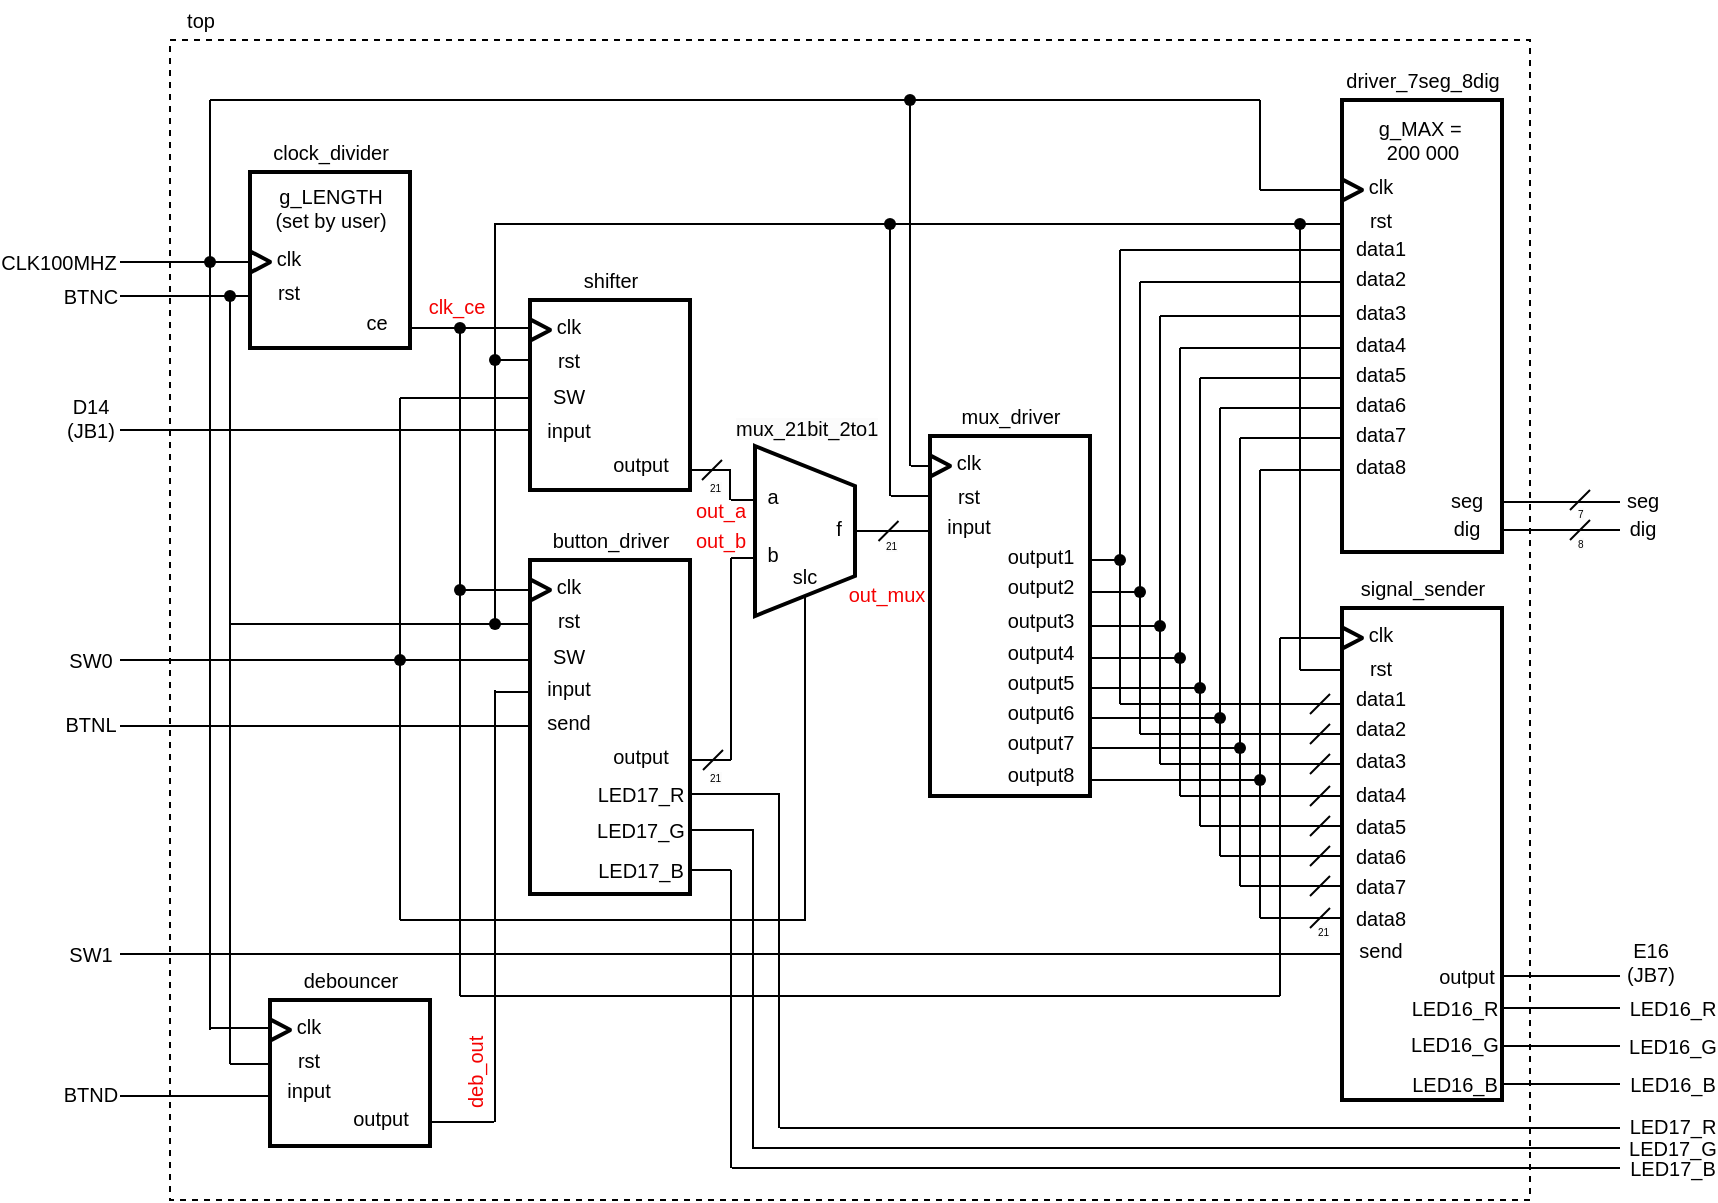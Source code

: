 <mxfile version="21.1.2" type="device">
  <diagram name="Page-1" id="099fd60b-425b-db50-ffb0-6b813814b670">
    <mxGraphModel dx="989" dy="626" grid="1" gridSize="10" guides="1" tooltips="1" connect="1" arrows="1" fold="1" page="0" pageScale="1" pageWidth="850" pageHeight="1100" background="none" math="0" shadow="0">
      <root>
        <mxCell id="0" />
        <mxCell id="1" parent="0" />
        <mxCell id="s0Ni_RCDcCAHDt9fCQB2-140" value="" style="rounded=0;whiteSpace=wrap;html=1;gradientColor=default;fillColor=none;strokeWidth=1;dashed=1;movable=1;resizable=1;rotatable=1;deletable=1;editable=1;locked=0;connectable=1;" parent="1" vertex="1">
          <mxGeometry x="90" y="130" width="680" height="580" as="geometry" />
        </mxCell>
        <mxCell id="s0Ni_RCDcCAHDt9fCQB2-23" value="" style="group" parent="1" vertex="1" connectable="0">
          <mxGeometry x="270" y="240" width="80" height="115" as="geometry" />
        </mxCell>
        <mxCell id="s0Ni_RCDcCAHDt9fCQB2-1" value="" style="whiteSpace=wrap;html=1;strokeWidth=2;" parent="s0Ni_RCDcCAHDt9fCQB2-23" vertex="1">
          <mxGeometry y="20" width="80" height="95" as="geometry" />
        </mxCell>
        <mxCell id="s0Ni_RCDcCAHDt9fCQB2-2" value="SW" style="text;strokeColor=none;fillColor=none;html=1;fontSize=10;fontStyle=0;verticalAlign=middle;align=center;" parent="s0Ni_RCDcCAHDt9fCQB2-23" vertex="1">
          <mxGeometry x="4" y="63" width="30" height="10" as="geometry" />
        </mxCell>
        <mxCell id="s0Ni_RCDcCAHDt9fCQB2-3" value="clk" style="text;strokeColor=none;fillColor=none;html=1;fontSize=10;fontStyle=0;verticalAlign=middle;align=center;" parent="s0Ni_RCDcCAHDt9fCQB2-23" vertex="1">
          <mxGeometry x="4" y="23" width="30" height="20" as="geometry" />
        </mxCell>
        <mxCell id="s0Ni_RCDcCAHDt9fCQB2-4" value="" style="strokeWidth=2;html=1;shape=mxgraph.flowchart.extract_or_measurement;whiteSpace=wrap;rotation=90;" parent="s0Ni_RCDcCAHDt9fCQB2-23" vertex="1">
          <mxGeometry y="30" width="10" height="10" as="geometry" />
        </mxCell>
        <mxCell id="s0Ni_RCDcCAHDt9fCQB2-7" value="rst" style="text;strokeColor=none;fillColor=none;html=1;fontSize=10;fontStyle=0;verticalAlign=middle;align=center;" parent="s0Ni_RCDcCAHDt9fCQB2-23" vertex="1">
          <mxGeometry x="4" y="40" width="30" height="20" as="geometry" />
        </mxCell>
        <mxCell id="s0Ni_RCDcCAHDt9fCQB2-8" value="input" style="text;strokeColor=none;fillColor=none;html=1;fontSize=10;fontStyle=0;verticalAlign=middle;align=center;" parent="s0Ni_RCDcCAHDt9fCQB2-23" vertex="1">
          <mxGeometry x="4" y="80" width="30" height="10" as="geometry" />
        </mxCell>
        <mxCell id="s0Ni_RCDcCAHDt9fCQB2-10" style="edgeStyle=orthogonalEdgeStyle;rounded=0;orthogonalLoop=1;jettySize=auto;html=1;exitX=0.5;exitY=1;exitDx=0;exitDy=0;" parent="s0Ni_RCDcCAHDt9fCQB2-23" source="s0Ni_RCDcCAHDt9fCQB2-1" target="s0Ni_RCDcCAHDt9fCQB2-1" edge="1">
          <mxGeometry relative="1" as="geometry" />
        </mxCell>
        <mxCell id="s0Ni_RCDcCAHDt9fCQB2-11" value="output" style="text;strokeColor=none;fillColor=none;html=1;fontSize=10;fontStyle=0;verticalAlign=middle;align=center;" parent="s0Ni_RCDcCAHDt9fCQB2-23" vertex="1">
          <mxGeometry x="40" y="97" width="30" height="10" as="geometry" />
        </mxCell>
        <mxCell id="s0Ni_RCDcCAHDt9fCQB2-13" value="shifter" style="text;strokeColor=none;fillColor=none;html=1;fontSize=10;fontStyle=0;verticalAlign=middle;align=center;" parent="s0Ni_RCDcCAHDt9fCQB2-23" vertex="1">
          <mxGeometry x="25" width="30" height="20" as="geometry" />
        </mxCell>
        <mxCell id="s0Ni_RCDcCAHDt9fCQB2-29" value="" style="group" parent="1" vertex="1" connectable="0">
          <mxGeometry x="270" y="370" width="80" height="187" as="geometry" />
        </mxCell>
        <mxCell id="s0Ni_RCDcCAHDt9fCQB2-14" value="" style="whiteSpace=wrap;html=1;strokeWidth=2;" parent="s0Ni_RCDcCAHDt9fCQB2-29" vertex="1">
          <mxGeometry y="20" width="80" height="167" as="geometry" />
        </mxCell>
        <mxCell id="s0Ni_RCDcCAHDt9fCQB2-15" value="SW" style="text;strokeColor=none;fillColor=none;html=1;fontSize=10;fontStyle=0;verticalAlign=middle;align=center;" parent="s0Ni_RCDcCAHDt9fCQB2-29" vertex="1">
          <mxGeometry x="4" y="63" width="30" height="10" as="geometry" />
        </mxCell>
        <mxCell id="s0Ni_RCDcCAHDt9fCQB2-16" value="clk" style="text;strokeColor=none;fillColor=none;html=1;fontSize=10;fontStyle=0;verticalAlign=middle;align=center;" parent="s0Ni_RCDcCAHDt9fCQB2-29" vertex="1">
          <mxGeometry x="4" y="23" width="30" height="20" as="geometry" />
        </mxCell>
        <mxCell id="s0Ni_RCDcCAHDt9fCQB2-17" value="" style="strokeWidth=2;html=1;shape=mxgraph.flowchart.extract_or_measurement;whiteSpace=wrap;rotation=90;" parent="s0Ni_RCDcCAHDt9fCQB2-29" vertex="1">
          <mxGeometry y="30" width="10" height="10" as="geometry" />
        </mxCell>
        <mxCell id="s0Ni_RCDcCAHDt9fCQB2-18" value="rst" style="text;strokeColor=none;fillColor=none;html=1;fontSize=10;fontStyle=0;verticalAlign=middle;align=center;" parent="s0Ni_RCDcCAHDt9fCQB2-29" vertex="1">
          <mxGeometry x="4" y="40" width="30" height="20" as="geometry" />
        </mxCell>
        <mxCell id="s0Ni_RCDcCAHDt9fCQB2-19" value="input" style="text;strokeColor=none;fillColor=none;html=1;fontSize=10;fontStyle=0;verticalAlign=middle;align=center;" parent="s0Ni_RCDcCAHDt9fCQB2-29" vertex="1">
          <mxGeometry x="4" y="79" width="30" height="10" as="geometry" />
        </mxCell>
        <mxCell id="s0Ni_RCDcCAHDt9fCQB2-20" style="edgeStyle=orthogonalEdgeStyle;rounded=0;orthogonalLoop=1;jettySize=auto;html=1;exitX=0.5;exitY=1;exitDx=0;exitDy=0;" parent="s0Ni_RCDcCAHDt9fCQB2-29" source="s0Ni_RCDcCAHDt9fCQB2-14" target="s0Ni_RCDcCAHDt9fCQB2-14" edge="1">
          <mxGeometry relative="1" as="geometry" />
        </mxCell>
        <mxCell id="s0Ni_RCDcCAHDt9fCQB2-21" value="output" style="text;strokeColor=none;fillColor=none;html=1;fontSize=10;fontStyle=0;verticalAlign=middle;align=center;" parent="s0Ni_RCDcCAHDt9fCQB2-29" vertex="1">
          <mxGeometry x="40" y="113" width="30" height="10" as="geometry" />
        </mxCell>
        <mxCell id="s0Ni_RCDcCAHDt9fCQB2-22" value="button_driver" style="text;strokeColor=none;fillColor=none;html=1;fontSize=10;fontStyle=0;verticalAlign=middle;align=center;" parent="s0Ni_RCDcCAHDt9fCQB2-29" vertex="1">
          <mxGeometry x="25" width="30" height="20" as="geometry" />
        </mxCell>
        <mxCell id="s0Ni_RCDcCAHDt9fCQB2-25" value="send" style="text;strokeColor=none;fillColor=none;html=1;fontSize=10;fontStyle=0;verticalAlign=middle;align=center;" parent="s0Ni_RCDcCAHDt9fCQB2-29" vertex="1">
          <mxGeometry x="4" y="96" width="30" height="10" as="geometry" />
        </mxCell>
        <mxCell id="s0Ni_RCDcCAHDt9fCQB2-26" value="LED17_R" style="text;strokeColor=none;fillColor=none;html=1;fontSize=10;fontStyle=0;verticalAlign=middle;align=center;" parent="s0Ni_RCDcCAHDt9fCQB2-29" vertex="1">
          <mxGeometry x="40" y="132" width="30" height="10" as="geometry" />
        </mxCell>
        <mxCell id="s0Ni_RCDcCAHDt9fCQB2-27" value="LED17_G" style="text;strokeColor=none;fillColor=none;html=1;fontSize=10;fontStyle=0;verticalAlign=middle;align=center;" parent="s0Ni_RCDcCAHDt9fCQB2-29" vertex="1">
          <mxGeometry x="40" y="150" width="30" height="10" as="geometry" />
        </mxCell>
        <mxCell id="s0Ni_RCDcCAHDt9fCQB2-28" value="LED17_B" style="text;strokeColor=none;fillColor=none;html=1;fontSize=10;fontStyle=0;verticalAlign=middle;align=center;" parent="s0Ni_RCDcCAHDt9fCQB2-29" vertex="1">
          <mxGeometry x="40" y="170" width="30" height="10" as="geometry" />
        </mxCell>
        <mxCell id="s0Ni_RCDcCAHDt9fCQB2-52" value="" style="group" parent="1" vertex="1" connectable="0">
          <mxGeometry x="370.5" y="310" width="139.5" height="397" as="geometry" />
        </mxCell>
        <mxCell id="s0Ni_RCDcCAHDt9fCQB2-32" value="" style="shape=trapezoid;perimeter=trapezoidPerimeter;whiteSpace=wrap;html=1;fixedSize=1;rotation=90;strokeWidth=2;" parent="s0Ni_RCDcCAHDt9fCQB2-52" vertex="1">
          <mxGeometry x="-5.5" y="40.5" width="85" height="50" as="geometry" />
        </mxCell>
        <mxCell id="s0Ni_RCDcCAHDt9fCQB2-47" value="a" style="text;strokeColor=none;fillColor=none;html=1;fontSize=10;fontStyle=0;verticalAlign=middle;align=center;" parent="s0Ni_RCDcCAHDt9fCQB2-52" vertex="1">
          <mxGeometry x="5" y="38" width="30" height="20" as="geometry" />
        </mxCell>
        <mxCell id="s0Ni_RCDcCAHDt9fCQB2-48" value="b" style="text;strokeColor=none;fillColor=none;html=1;fontSize=10;fontStyle=0;verticalAlign=middle;align=center;" parent="s0Ni_RCDcCAHDt9fCQB2-52" vertex="1">
          <mxGeometry x="5" y="67" width="30" height="20" as="geometry" />
        </mxCell>
        <mxCell id="s0Ni_RCDcCAHDt9fCQB2-49" value="f" style="text;strokeColor=none;fillColor=none;html=1;fontSize=10;fontStyle=0;verticalAlign=middle;align=center;" parent="s0Ni_RCDcCAHDt9fCQB2-52" vertex="1">
          <mxGeometry x="38" y="54" width="30" height="20" as="geometry" />
        </mxCell>
        <mxCell id="s0Ni_RCDcCAHDt9fCQB2-50" value="slc" style="text;strokeColor=none;fillColor=none;html=1;fontSize=10;fontStyle=0;verticalAlign=middle;align=center;" parent="s0Ni_RCDcCAHDt9fCQB2-52" vertex="1">
          <mxGeometry x="21" y="78" width="30" height="20" as="geometry" />
        </mxCell>
        <mxCell id="s0Ni_RCDcCAHDt9fCQB2-51" value="&lt;span style=&quot;color: rgb(0, 0, 0); font-family: Helvetica; font-size: 10px; font-style: normal; font-variant-ligatures: normal; font-variant-caps: normal; font-weight: 400; letter-spacing: normal; orphans: 2; text-align: center; text-indent: 0px; text-transform: none; widows: 2; word-spacing: 0px; -webkit-text-stroke-width: 0px; background-color: rgb(251, 251, 251); text-decoration-thickness: initial; text-decoration-style: initial; text-decoration-color: initial; float: none; display: inline !important;&quot;&gt;mux_21bit_2to1&lt;/span&gt;" style="text;whiteSpace=wrap;html=1;" parent="s0Ni_RCDcCAHDt9fCQB2-52" vertex="1">
          <mxGeometry width="60" height="40" as="geometry" />
        </mxCell>
        <mxCell id="s0Ni_RCDcCAHDt9fCQB2-189" value="" style="line;strokeWidth=1;html=1;" parent="s0Ni_RCDcCAHDt9fCQB2-52" vertex="1">
          <mxGeometry x="-20.5" y="30" width="20.5" height="10" as="geometry" />
        </mxCell>
        <mxCell id="s0Ni_RCDcCAHDt9fCQB2-190" value="" style="line;strokeWidth=1;html=1;" parent="s0Ni_RCDcCAHDt9fCQB2-52" vertex="1">
          <mxGeometry y="45" width="11.5" height="10" as="geometry" />
        </mxCell>
        <mxCell id="s0Ni_RCDcCAHDt9fCQB2-192" value="" style="line;strokeWidth=1;html=1;" parent="s0Ni_RCDcCAHDt9fCQB2-52" vertex="1">
          <mxGeometry y="74" width="11.5" height="10" as="geometry" />
        </mxCell>
        <mxCell id="s0Ni_RCDcCAHDt9fCQB2-194" value="" style="line;strokeWidth=1;direction=south;html=1;perimeter=backbonePerimeter;points=[];outlineConnect=0;" parent="s0Ni_RCDcCAHDt9fCQB2-52" vertex="1">
          <mxGeometry x="-5" y="79" width="10" height="101" as="geometry" />
        </mxCell>
        <mxCell id="s0Ni_RCDcCAHDt9fCQB2-195" value="" style="line;strokeWidth=1;html=1;" parent="s0Ni_RCDcCAHDt9fCQB2-52" vertex="1">
          <mxGeometry x="62" y="60.5" width="38" height="10" as="geometry" />
        </mxCell>
        <mxCell id="s0Ni_RCDcCAHDt9fCQB2-213" value="" style="line;strokeWidth=1;direction=south;html=1;rounded=0;strokeColor=default;fontFamily=Helvetica;fontSize=12;fontColor=default;fillColor=none;gradientColor=default;" parent="s0Ni_RCDcCAHDt9fCQB2-52" vertex="1">
          <mxGeometry x="32" y="98" width="10" height="162" as="geometry" />
        </mxCell>
        <mxCell id="s0Ni_RCDcCAHDt9fCQB2-219" value="" style="line;strokeWidth=1;html=1;" parent="s0Ni_RCDcCAHDt9fCQB2-52" vertex="1">
          <mxGeometry x="90" y="28" width="10" height="10" as="geometry" />
        </mxCell>
        <mxCell id="fllrxH6H0lv-jLFebraU-13" value="" style="line;strokeWidth=1;html=1;" parent="s0Ni_RCDcCAHDt9fCQB2-52" vertex="1">
          <mxGeometry x="80" y="43" width="20" height="10" as="geometry" />
        </mxCell>
        <mxCell id="fllrxH6H0lv-jLFebraU-21" value="" style="line;strokeWidth=1;html=1;" parent="s0Ni_RCDcCAHDt9fCQB2-52" vertex="1">
          <mxGeometry x="-20.5" y="210" width="32" height="10" as="geometry" />
        </mxCell>
        <mxCell id="fllrxH6H0lv-jLFebraU-22" value="" style="line;strokeWidth=1;html=1;" parent="s0Ni_RCDcCAHDt9fCQB2-52" vertex="1">
          <mxGeometry x="-20.5" y="230" width="20.5" height="10" as="geometry" />
        </mxCell>
        <mxCell id="fllrxH6H0lv-jLFebraU-23" value="" style="line;strokeWidth=1;direction=south;html=1;" parent="s0Ni_RCDcCAHDt9fCQB2-52" vertex="1">
          <mxGeometry x="19" y="197" width="10" height="167" as="geometry" />
        </mxCell>
        <mxCell id="fllrxH6H0lv-jLFebraU-24" value="" style="line;strokeWidth=1;direction=south;html=1;" parent="s0Ni_RCDcCAHDt9fCQB2-52" vertex="1">
          <mxGeometry x="6" y="215" width="10" height="159" as="geometry" />
        </mxCell>
        <mxCell id="fllrxH6H0lv-jLFebraU-25" value="" style="line;strokeWidth=1;direction=south;html=1;" parent="s0Ni_RCDcCAHDt9fCQB2-52" vertex="1">
          <mxGeometry x="-5" y="235" width="10" height="149" as="geometry" />
        </mxCell>
        <mxCell id="fllrxH6H0lv-jLFebraU-61" value="" style="endArrow=none;html=1;rounded=0;" parent="s0Ni_RCDcCAHDt9fCQB2-52" edge="1">
          <mxGeometry width="50" height="50" relative="1" as="geometry">
            <mxPoint x="-14.5" y="40" as="sourcePoint" />
            <mxPoint x="-4.5" y="30" as="targetPoint" />
          </mxGeometry>
        </mxCell>
        <mxCell id="fllrxH6H0lv-jLFebraU-65" value="" style="endArrow=none;html=1;rounded=0;" parent="s0Ni_RCDcCAHDt9fCQB2-52" edge="1">
          <mxGeometry width="50" height="50" relative="1" as="geometry">
            <mxPoint x="73.75" y="70.5" as="sourcePoint" />
            <mxPoint x="83.75" y="60.5" as="targetPoint" />
          </mxGeometry>
        </mxCell>
        <mxCell id="fllrxH6H0lv-jLFebraU-66" value="&lt;span style=&quot;color: rgb(0, 0, 0); font-family: Helvetica; font-size: 5px; font-style: normal; font-variant-ligatures: normal; font-variant-caps: normal; font-weight: 400; letter-spacing: normal; orphans: 2; text-align: center; text-indent: 0px; text-transform: none; widows: 2; word-spacing: 0px; -webkit-text-stroke-width: 0px; background-color: rgb(251, 251, 251); text-decoration-thickness: initial; text-decoration-style: initial; text-decoration-color: initial; float: none; display: inline !important;&quot;&gt;21&lt;/span&gt;" style="text;whiteSpace=wrap;html=1;fontSize=5;" parent="s0Ni_RCDcCAHDt9fCQB2-52" vertex="1">
          <mxGeometry x="75" y="63" width="14" height="16" as="geometry" />
        </mxCell>
        <mxCell id="uP4kR5U-q1E-hxPui0BY-24" value="out_a" style="text;strokeColor=none;fillColor=none;html=1;fontSize=10;fontStyle=0;verticalAlign=middle;align=center;fontColor=#f40101;" parent="s0Ni_RCDcCAHDt9fCQB2-52" vertex="1">
          <mxGeometry x="-20.5" y="45" width="30" height="20" as="geometry" />
        </mxCell>
        <mxCell id="uP4kR5U-q1E-hxPui0BY-26" value="out_mux" style="text;strokeColor=none;fillColor=none;html=1;fontSize=10;fontStyle=0;verticalAlign=middle;align=center;fontColor=#f40101;" parent="s0Ni_RCDcCAHDt9fCQB2-52" vertex="1">
          <mxGeometry x="62" y="87" width="30" height="20" as="geometry" />
        </mxCell>
        <mxCell id="s0Ni_RCDcCAHDt9fCQB2-76" value="" style="group" parent="1" vertex="1" connectable="0">
          <mxGeometry x="470" y="308" width="80" height="200" as="geometry" />
        </mxCell>
        <mxCell id="s0Ni_RCDcCAHDt9fCQB2-55" value="" style="whiteSpace=wrap;html=1;strokeWidth=2;" parent="s0Ni_RCDcCAHDt9fCQB2-76" vertex="1">
          <mxGeometry y="20" width="80" height="180" as="geometry" />
        </mxCell>
        <mxCell id="s0Ni_RCDcCAHDt9fCQB2-57" value="clk" style="text;strokeColor=none;fillColor=none;html=1;fontSize=10;fontStyle=0;verticalAlign=middle;align=center;" parent="s0Ni_RCDcCAHDt9fCQB2-76" vertex="1">
          <mxGeometry x="4" y="23" width="30" height="20" as="geometry" />
        </mxCell>
        <mxCell id="s0Ni_RCDcCAHDt9fCQB2-58" value="" style="strokeWidth=2;html=1;shape=mxgraph.flowchart.extract_or_measurement;whiteSpace=wrap;rotation=90;" parent="s0Ni_RCDcCAHDt9fCQB2-76" vertex="1">
          <mxGeometry y="30" width="10" height="10" as="geometry" />
        </mxCell>
        <mxCell id="s0Ni_RCDcCAHDt9fCQB2-59" value="rst" style="text;strokeColor=none;fillColor=none;html=1;fontSize=10;fontStyle=0;verticalAlign=middle;align=center;" parent="s0Ni_RCDcCAHDt9fCQB2-76" vertex="1">
          <mxGeometry x="4" y="40" width="30" height="20" as="geometry" />
        </mxCell>
        <mxCell id="s0Ni_RCDcCAHDt9fCQB2-60" value="input" style="text;strokeColor=none;fillColor=none;html=1;fontSize=10;fontStyle=0;verticalAlign=middle;align=center;" parent="s0Ni_RCDcCAHDt9fCQB2-76" vertex="1">
          <mxGeometry x="4" y="60" width="30" height="10" as="geometry" />
        </mxCell>
        <mxCell id="s0Ni_RCDcCAHDt9fCQB2-61" style="edgeStyle=orthogonalEdgeStyle;rounded=0;orthogonalLoop=1;jettySize=auto;html=1;exitX=0.5;exitY=1;exitDx=0;exitDy=0;" parent="s0Ni_RCDcCAHDt9fCQB2-76" source="s0Ni_RCDcCAHDt9fCQB2-55" target="s0Ni_RCDcCAHDt9fCQB2-55" edge="1">
          <mxGeometry relative="1" as="geometry" />
        </mxCell>
        <mxCell id="s0Ni_RCDcCAHDt9fCQB2-62" value="output1" style="text;strokeColor=none;fillColor=none;html=1;fontSize=10;fontStyle=0;verticalAlign=middle;align=center;" parent="s0Ni_RCDcCAHDt9fCQB2-76" vertex="1">
          <mxGeometry x="40" y="75" width="30" height="10" as="geometry" />
        </mxCell>
        <mxCell id="s0Ni_RCDcCAHDt9fCQB2-63" value="mux_driver" style="text;strokeColor=none;fillColor=none;html=1;fontSize=10;fontStyle=0;verticalAlign=middle;align=center;" parent="s0Ni_RCDcCAHDt9fCQB2-76" vertex="1">
          <mxGeometry x="25" width="30" height="20" as="geometry" />
        </mxCell>
        <mxCell id="s0Ni_RCDcCAHDt9fCQB2-69" value="output2" style="text;strokeColor=none;fillColor=none;html=1;fontSize=10;fontStyle=0;verticalAlign=middle;align=center;" parent="s0Ni_RCDcCAHDt9fCQB2-76" vertex="1">
          <mxGeometry x="40" y="90" width="30" height="10" as="geometry" />
        </mxCell>
        <mxCell id="s0Ni_RCDcCAHDt9fCQB2-70" value="output3" style="text;strokeColor=none;fillColor=none;html=1;fontSize=10;fontStyle=0;verticalAlign=middle;align=center;" parent="s0Ni_RCDcCAHDt9fCQB2-76" vertex="1">
          <mxGeometry x="40" y="107" width="30" height="10" as="geometry" />
        </mxCell>
        <mxCell id="s0Ni_RCDcCAHDt9fCQB2-71" value="output4" style="text;strokeColor=none;fillColor=none;html=1;fontSize=10;fontStyle=0;verticalAlign=middle;align=center;" parent="s0Ni_RCDcCAHDt9fCQB2-76" vertex="1">
          <mxGeometry x="40" y="123" width="30" height="10" as="geometry" />
        </mxCell>
        <mxCell id="s0Ni_RCDcCAHDt9fCQB2-72" value="output5" style="text;strokeColor=none;fillColor=none;html=1;fontSize=10;fontStyle=0;verticalAlign=middle;align=center;" parent="s0Ni_RCDcCAHDt9fCQB2-76" vertex="1">
          <mxGeometry x="40" y="138" width="30" height="10" as="geometry" />
        </mxCell>
        <mxCell id="s0Ni_RCDcCAHDt9fCQB2-73" value="output6" style="text;strokeColor=none;fillColor=none;html=1;fontSize=10;fontStyle=0;verticalAlign=middle;align=center;" parent="s0Ni_RCDcCAHDt9fCQB2-76" vertex="1">
          <mxGeometry x="40" y="153" width="30" height="10" as="geometry" />
        </mxCell>
        <mxCell id="s0Ni_RCDcCAHDt9fCQB2-74" value="output7" style="text;strokeColor=none;fillColor=none;html=1;fontSize=10;fontStyle=0;verticalAlign=middle;align=center;" parent="s0Ni_RCDcCAHDt9fCQB2-76" vertex="1">
          <mxGeometry x="40" y="168" width="30" height="10" as="geometry" />
        </mxCell>
        <mxCell id="s0Ni_RCDcCAHDt9fCQB2-75" value="output8" style="text;strokeColor=none;fillColor=none;html=1;fontSize=10;fontStyle=0;verticalAlign=middle;align=center;" parent="s0Ni_RCDcCAHDt9fCQB2-76" vertex="1">
          <mxGeometry x="40" y="184" width="30" height="10" as="geometry" />
        </mxCell>
        <mxCell id="s0Ni_RCDcCAHDt9fCQB2-141" value="top" style="text;strokeColor=none;fillColor=none;html=1;fontSize=10;fontStyle=0;verticalAlign=middle;align=center;" parent="1" vertex="1">
          <mxGeometry x="90" y="110" width="30" height="20" as="geometry" />
        </mxCell>
        <mxCell id="s0Ni_RCDcCAHDt9fCQB2-147" value="" style="group" parent="1" vertex="1" connectable="0">
          <mxGeometry x="560" y="246" width="120" height="236" as="geometry" />
        </mxCell>
        <mxCell id="s0Ni_RCDcCAHDt9fCQB2-148" value="" style="line;strokeWidth=1;direction=south;html=1;" parent="s0Ni_RCDcCAHDt9fCQB2-147" vertex="1">
          <mxGeometry x="10" y="5" width="10" height="226" as="geometry" />
        </mxCell>
        <mxCell id="s0Ni_RCDcCAHDt9fCQB2-149" value="" style="line;strokeWidth=1;html=1;perimeter=backbonePerimeter;points=[];outlineConnect=0;" parent="s0Ni_RCDcCAHDt9fCQB2-147" vertex="1">
          <mxGeometry x="15" width="105" height="10" as="geometry" />
        </mxCell>
        <mxCell id="s0Ni_RCDcCAHDt9fCQB2-150" value="" style="line;strokeWidth=1;html=1;perimeter=backbonePerimeter;points=[];outlineConnect=0;" parent="s0Ni_RCDcCAHDt9fCQB2-147" vertex="1">
          <mxGeometry x="15" y="226" width="105" height="10" as="geometry" />
        </mxCell>
        <mxCell id="s0Ni_RCDcCAHDt9fCQB2-151" value="" style="line;strokeWidth=1;html=1;perimeter=backbonePerimeter;points=[];outlineConnect=0;" parent="s0Ni_RCDcCAHDt9fCQB2-147" vertex="1">
          <mxGeometry x="-10" y="155" width="25" height="10" as="geometry" />
        </mxCell>
        <mxCell id="s0Ni_RCDcCAHDt9fCQB2-152" value="" style="shape=waypoint;sketch=0;fillStyle=solid;size=6;pointerEvents=1;points=[];fillColor=none;resizable=0;rotatable=0;perimeter=centerPerimeter;snapToPoint=1;" parent="s0Ni_RCDcCAHDt9fCQB2-147" vertex="1">
          <mxGeometry x="5" y="150" width="20" height="20" as="geometry" />
        </mxCell>
        <mxCell id="s0Ni_RCDcCAHDt9fCQB2-153" value="" style="group" parent="1" vertex="1" connectable="0">
          <mxGeometry x="570" y="263" width="120" height="234" as="geometry" />
        </mxCell>
        <mxCell id="s0Ni_RCDcCAHDt9fCQB2-154" value="" style="line;strokeWidth=1;direction=south;html=1;" parent="s0Ni_RCDcCAHDt9fCQB2-153" vertex="1">
          <mxGeometry x="10" y="5" width="10" height="224" as="geometry" />
        </mxCell>
        <mxCell id="s0Ni_RCDcCAHDt9fCQB2-155" value="" style="line;strokeWidth=1;html=1;perimeter=backbonePerimeter;points=[];outlineConnect=0;" parent="s0Ni_RCDcCAHDt9fCQB2-153" vertex="1">
          <mxGeometry x="15" width="105" height="10" as="geometry" />
        </mxCell>
        <mxCell id="s0Ni_RCDcCAHDt9fCQB2-156" value="" style="line;strokeWidth=1;html=1;perimeter=backbonePerimeter;points=[];outlineConnect=0;" parent="s0Ni_RCDcCAHDt9fCQB2-153" vertex="1">
          <mxGeometry x="15" y="224" width="105" height="10" as="geometry" />
        </mxCell>
        <mxCell id="s0Ni_RCDcCAHDt9fCQB2-157" value="" style="line;strokeWidth=1;html=1;perimeter=backbonePerimeter;points=[];outlineConnect=0;" parent="s0Ni_RCDcCAHDt9fCQB2-153" vertex="1">
          <mxGeometry x="-20" y="155" width="35" height="10" as="geometry" />
        </mxCell>
        <mxCell id="s0Ni_RCDcCAHDt9fCQB2-158" value="" style="shape=waypoint;sketch=0;fillStyle=solid;size=6;pointerEvents=1;points=[];fillColor=none;resizable=0;rotatable=0;perimeter=centerPerimeter;snapToPoint=1;" parent="s0Ni_RCDcCAHDt9fCQB2-153" vertex="1">
          <mxGeometry x="5" y="150" width="20" height="20" as="geometry" />
        </mxCell>
        <mxCell id="s0Ni_RCDcCAHDt9fCQB2-159" value="" style="group" parent="1" vertex="1" connectable="0">
          <mxGeometry x="580" y="279" width="110" height="249" as="geometry" />
        </mxCell>
        <mxCell id="s0Ni_RCDcCAHDt9fCQB2-160" value="" style="line;strokeWidth=1;direction=south;html=1;" parent="s0Ni_RCDcCAHDt9fCQB2-159" vertex="1">
          <mxGeometry x="10" y="5" width="10" height="224" as="geometry" />
        </mxCell>
        <mxCell id="s0Ni_RCDcCAHDt9fCQB2-161" value="" style="line;strokeWidth=1;html=1;perimeter=backbonePerimeter;points=[];outlineConnect=0;" parent="s0Ni_RCDcCAHDt9fCQB2-159" vertex="1">
          <mxGeometry x="15" width="85" height="10" as="geometry" />
        </mxCell>
        <mxCell id="s0Ni_RCDcCAHDt9fCQB2-162" value="" style="line;strokeWidth=1;html=1;perimeter=backbonePerimeter;points=[];outlineConnect=0;" parent="s0Ni_RCDcCAHDt9fCQB2-159" vertex="1">
          <mxGeometry x="15" y="224" width="95" height="10" as="geometry" />
        </mxCell>
        <mxCell id="s0Ni_RCDcCAHDt9fCQB2-163" value="" style="line;strokeWidth=1;html=1;perimeter=backbonePerimeter;points=[];outlineConnect=0;" parent="s0Ni_RCDcCAHDt9fCQB2-159" vertex="1">
          <mxGeometry x="-30" y="155" width="45" height="10" as="geometry" />
        </mxCell>
        <mxCell id="s0Ni_RCDcCAHDt9fCQB2-164" value="" style="shape=waypoint;sketch=0;fillStyle=solid;size=6;pointerEvents=1;points=[];fillColor=none;resizable=0;rotatable=0;perimeter=centerPerimeter;snapToPoint=1;" parent="s0Ni_RCDcCAHDt9fCQB2-159" vertex="1">
          <mxGeometry x="5" y="150" width="20" height="20" as="geometry" />
        </mxCell>
        <mxCell id="s0Ni_RCDcCAHDt9fCQB2-165" value="" style="group" parent="s0Ni_RCDcCAHDt9fCQB2-159" vertex="1" connectable="0">
          <mxGeometry x="10" y="15" width="100" height="234" as="geometry" />
        </mxCell>
        <mxCell id="s0Ni_RCDcCAHDt9fCQB2-166" value="" style="line;strokeWidth=1;direction=south;html=1;" parent="s0Ni_RCDcCAHDt9fCQB2-165" vertex="1">
          <mxGeometry x="10" y="5" width="10" height="224" as="geometry" />
        </mxCell>
        <mxCell id="s0Ni_RCDcCAHDt9fCQB2-167" value="" style="line;strokeWidth=1;html=1;perimeter=backbonePerimeter;points=[];outlineConnect=0;" parent="s0Ni_RCDcCAHDt9fCQB2-165" vertex="1">
          <mxGeometry x="15" width="85" height="10" as="geometry" />
        </mxCell>
        <mxCell id="s0Ni_RCDcCAHDt9fCQB2-168" value="" style="line;strokeWidth=1;html=1;perimeter=backbonePerimeter;points=[];outlineConnect=0;" parent="s0Ni_RCDcCAHDt9fCQB2-165" vertex="1">
          <mxGeometry x="15" y="224" width="75" height="10" as="geometry" />
        </mxCell>
        <mxCell id="s0Ni_RCDcCAHDt9fCQB2-169" value="" style="line;strokeWidth=1;html=1;perimeter=backbonePerimeter;points=[];outlineConnect=0;" parent="s0Ni_RCDcCAHDt9fCQB2-165" vertex="1">
          <mxGeometry x="-40" y="155" width="55" height="10" as="geometry" />
        </mxCell>
        <mxCell id="s0Ni_RCDcCAHDt9fCQB2-170" value="" style="shape=waypoint;sketch=0;fillStyle=solid;size=6;pointerEvents=1;points=[];fillColor=none;resizable=0;rotatable=0;perimeter=centerPerimeter;snapToPoint=1;" parent="s0Ni_RCDcCAHDt9fCQB2-165" vertex="1">
          <mxGeometry x="5" y="150" width="20" height="20" as="geometry" />
        </mxCell>
        <mxCell id="s0Ni_RCDcCAHDt9fCQB2-171" value="" style="group" parent="1" vertex="1" connectable="0">
          <mxGeometry x="600" y="309" width="100" height="234" as="geometry" />
        </mxCell>
        <mxCell id="s0Ni_RCDcCAHDt9fCQB2-172" value="" style="line;strokeWidth=1;direction=south;html=1;" parent="s0Ni_RCDcCAHDt9fCQB2-171" vertex="1">
          <mxGeometry x="10" y="5" width="10" height="224" as="geometry" />
        </mxCell>
        <mxCell id="s0Ni_RCDcCAHDt9fCQB2-173" value="" style="line;strokeWidth=1;html=1;perimeter=backbonePerimeter;points=[];outlineConnect=0;" parent="s0Ni_RCDcCAHDt9fCQB2-171" vertex="1">
          <mxGeometry x="15" width="75" height="10" as="geometry" />
        </mxCell>
        <mxCell id="s0Ni_RCDcCAHDt9fCQB2-174" value="" style="line;strokeWidth=1;html=1;perimeter=backbonePerimeter;points=[];outlineConnect=0;" parent="s0Ni_RCDcCAHDt9fCQB2-171" vertex="1">
          <mxGeometry x="15" y="224" width="75" height="10" as="geometry" />
        </mxCell>
        <mxCell id="s0Ni_RCDcCAHDt9fCQB2-175" value="" style="line;strokeWidth=1;html=1;perimeter=backbonePerimeter;points=[];outlineConnect=0;" parent="s0Ni_RCDcCAHDt9fCQB2-171" vertex="1">
          <mxGeometry x="-50" y="155" width="65" height="10" as="geometry" />
        </mxCell>
        <mxCell id="s0Ni_RCDcCAHDt9fCQB2-176" value="" style="shape=waypoint;sketch=0;fillStyle=solid;size=6;pointerEvents=1;points=[];fillColor=none;resizable=0;rotatable=0;perimeter=centerPerimeter;snapToPoint=1;" parent="s0Ni_RCDcCAHDt9fCQB2-171" vertex="1">
          <mxGeometry x="5" y="150" width="20" height="20" as="geometry" />
        </mxCell>
        <mxCell id="s0Ni_RCDcCAHDt9fCQB2-177" value="" style="group" parent="1" vertex="1" connectable="0">
          <mxGeometry x="610" y="324" width="100" height="234" as="geometry" />
        </mxCell>
        <mxCell id="s0Ni_RCDcCAHDt9fCQB2-178" value="" style="line;strokeWidth=1;direction=south;html=1;" parent="s0Ni_RCDcCAHDt9fCQB2-177" vertex="1">
          <mxGeometry x="10" y="5" width="10" height="224" as="geometry" />
        </mxCell>
        <mxCell id="s0Ni_RCDcCAHDt9fCQB2-179" value="" style="line;strokeWidth=1;html=1;perimeter=backbonePerimeter;points=[];outlineConnect=0;" parent="s0Ni_RCDcCAHDt9fCQB2-177" vertex="1">
          <mxGeometry x="15" width="65" height="10" as="geometry" />
        </mxCell>
        <mxCell id="s0Ni_RCDcCAHDt9fCQB2-180" value="" style="line;strokeWidth=1;html=1;perimeter=backbonePerimeter;points=[];outlineConnect=0;" parent="s0Ni_RCDcCAHDt9fCQB2-177" vertex="1">
          <mxGeometry x="15" y="224" width="75" height="10" as="geometry" />
        </mxCell>
        <mxCell id="s0Ni_RCDcCAHDt9fCQB2-181" value="" style="line;strokeWidth=1;html=1;perimeter=backbonePerimeter;points=[];outlineConnect=0;" parent="s0Ni_RCDcCAHDt9fCQB2-177" vertex="1">
          <mxGeometry x="-60" y="155" width="75" height="10" as="geometry" />
        </mxCell>
        <mxCell id="s0Ni_RCDcCAHDt9fCQB2-182" value="" style="shape=waypoint;sketch=0;fillStyle=solid;size=6;pointerEvents=1;points=[];fillColor=none;resizable=0;rotatable=0;perimeter=centerPerimeter;snapToPoint=1;" parent="s0Ni_RCDcCAHDt9fCQB2-177" vertex="1">
          <mxGeometry x="5" y="150" width="20" height="20" as="geometry" />
        </mxCell>
        <mxCell id="fllrxH6H0lv-jLFebraU-29" value="" style="line;strokeWidth=1;html=1;perimeter=backbonePerimeter;points=[];outlineConnect=0;" parent="s0Ni_RCDcCAHDt9fCQB2-177" vertex="1">
          <mxGeometry x="35" y="100" width="35" height="10" as="geometry" />
        </mxCell>
        <mxCell id="fllrxH6H0lv-jLFebraU-32" value="" style="line;strokeWidth=1;direction=south;html=1;" parent="s0Ni_RCDcCAHDt9fCQB2-177" vertex="1">
          <mxGeometry x="40" y="-102" width="10" height="223" as="geometry" />
        </mxCell>
        <mxCell id="fllrxH6H0lv-jLFebraU-72" value="" style="group" parent="s0Ni_RCDcCAHDt9fCQB2-177" vertex="1" connectable="0">
          <mxGeometry x="50" y="133" width="10" height="56" as="geometry" />
        </mxCell>
        <mxCell id="fllrxH6H0lv-jLFebraU-68" value="" style="endArrow=none;html=1;rounded=0;" parent="fllrxH6H0lv-jLFebraU-72" edge="1">
          <mxGeometry width="50" height="50" relative="1" as="geometry">
            <mxPoint y="10" as="sourcePoint" />
            <mxPoint x="10" as="targetPoint" />
          </mxGeometry>
        </mxCell>
        <mxCell id="fllrxH6H0lv-jLFebraU-69" value="" style="endArrow=none;html=1;rounded=0;" parent="fllrxH6H0lv-jLFebraU-72" edge="1">
          <mxGeometry width="50" height="50" relative="1" as="geometry">
            <mxPoint y="25" as="sourcePoint" />
            <mxPoint x="10" y="15" as="targetPoint" />
          </mxGeometry>
        </mxCell>
        <mxCell id="fllrxH6H0lv-jLFebraU-70" value="" style="endArrow=none;html=1;rounded=0;" parent="fllrxH6H0lv-jLFebraU-72" edge="1">
          <mxGeometry width="50" height="50" relative="1" as="geometry">
            <mxPoint y="40" as="sourcePoint" />
            <mxPoint x="10" y="30" as="targetPoint" />
          </mxGeometry>
        </mxCell>
        <mxCell id="fllrxH6H0lv-jLFebraU-71" value="" style="endArrow=none;html=1;rounded=0;" parent="fllrxH6H0lv-jLFebraU-72" edge="1">
          <mxGeometry width="50" height="50" relative="1" as="geometry">
            <mxPoint y="56" as="sourcePoint" />
            <mxPoint x="10" y="46" as="targetPoint" />
          </mxGeometry>
        </mxCell>
        <mxCell id="s0Ni_RCDcCAHDt9fCQB2-132" value="" style="line;strokeWidth=1;direction=south;html=1;" parent="1" vertex="1">
          <mxGeometry x="560" y="235" width="10" height="227" as="geometry" />
        </mxCell>
        <mxCell id="s0Ni_RCDcCAHDt9fCQB2-142" value="" style="line;strokeWidth=1;html=1;perimeter=backbonePerimeter;points=[];outlineConnect=0;" parent="1" vertex="1">
          <mxGeometry x="565" y="230" width="120" height="10" as="geometry" />
        </mxCell>
        <mxCell id="s0Ni_RCDcCAHDt9fCQB2-144" value="" style="line;strokeWidth=1;html=1;perimeter=backbonePerimeter;points=[];outlineConnect=0;" parent="1" vertex="1">
          <mxGeometry x="550" y="385" width="15" height="10" as="geometry" />
        </mxCell>
        <mxCell id="s0Ni_RCDcCAHDt9fCQB2-145" value="" style="shape=waypoint;sketch=0;fillStyle=solid;size=6;pointerEvents=1;points=[];fillColor=none;resizable=0;rotatable=0;perimeter=centerPerimeter;snapToPoint=1;" parent="1" vertex="1">
          <mxGeometry x="555" y="380" width="20" height="20" as="geometry" />
        </mxCell>
        <mxCell id="s0Ni_RCDcCAHDt9fCQB2-191" value="" style="line;strokeWidth=1;html=1;" parent="1" vertex="1">
          <mxGeometry x="350" y="485" width="20.5" height="10" as="geometry" />
        </mxCell>
        <mxCell id="s0Ni_RCDcCAHDt9fCQB2-193" value="" style="line;strokeWidth=1;direction=south;html=1;perimeter=backbonePerimeter;points=[];outlineConnect=0;" parent="1" vertex="1">
          <mxGeometry x="365" y="345" width="10" height="15" as="geometry" />
        </mxCell>
        <mxCell id="s0Ni_RCDcCAHDt9fCQB2-119" value="" style="whiteSpace=wrap;html=1;strokeWidth=2;" parent="1" vertex="1">
          <mxGeometry x="130" y="196" width="80" height="88" as="geometry" />
        </mxCell>
        <mxCell id="s0Ni_RCDcCAHDt9fCQB2-121" value="clk" style="text;strokeColor=none;fillColor=none;html=1;fontSize=10;fontStyle=0;verticalAlign=middle;align=center;" parent="1" vertex="1">
          <mxGeometry x="134" y="229" width="30" height="20" as="geometry" />
        </mxCell>
        <mxCell id="s0Ni_RCDcCAHDt9fCQB2-122" value="" style="strokeWidth=2;html=1;shape=mxgraph.flowchart.extract_or_measurement;whiteSpace=wrap;rotation=90;" parent="1" vertex="1">
          <mxGeometry x="130" y="236" width="10" height="10" as="geometry" />
        </mxCell>
        <mxCell id="s0Ni_RCDcCAHDt9fCQB2-123" value="rst" style="text;strokeColor=none;fillColor=none;html=1;fontSize=10;fontStyle=0;verticalAlign=middle;align=center;" parent="1" vertex="1">
          <mxGeometry x="134" y="246" width="30" height="20" as="geometry" />
        </mxCell>
        <mxCell id="s0Ni_RCDcCAHDt9fCQB2-125" style="edgeStyle=orthogonalEdgeStyle;rounded=0;orthogonalLoop=1;jettySize=auto;html=1;exitX=0.5;exitY=1;exitDx=0;exitDy=0;" parent="1" source="s0Ni_RCDcCAHDt9fCQB2-119" target="s0Ni_RCDcCAHDt9fCQB2-119" edge="1">
          <mxGeometry relative="1" as="geometry" />
        </mxCell>
        <mxCell id="s0Ni_RCDcCAHDt9fCQB2-126" value="ce" style="text;strokeColor=none;fillColor=none;html=1;fontSize=10;fontStyle=0;verticalAlign=middle;align=center;" parent="1" vertex="1">
          <mxGeometry x="178" y="266" width="30" height="10" as="geometry" />
        </mxCell>
        <mxCell id="s0Ni_RCDcCAHDt9fCQB2-127" value="clock_divider" style="text;strokeColor=none;fillColor=none;html=1;fontSize=10;fontStyle=0;verticalAlign=middle;align=center;" parent="1" vertex="1">
          <mxGeometry x="155" y="176" width="30" height="20" as="geometry" />
        </mxCell>
        <mxCell id="s0Ni_RCDcCAHDt9fCQB2-128" value="g_LENGTH&lt;br&gt;(set by user)" style="text;strokeColor=none;fillColor=none;html=1;fontSize=10;fontStyle=0;verticalAlign=middle;align=center;" parent="1" vertex="1">
          <mxGeometry x="155" y="204" width="30" height="20" as="geometry" />
        </mxCell>
        <mxCell id="s0Ni_RCDcCAHDt9fCQB2-196" value="" style="line;strokeWidth=1;html=1;" parent="1" vertex="1">
          <mxGeometry x="65" y="236" width="64" height="10" as="geometry" />
        </mxCell>
        <mxCell id="s0Ni_RCDcCAHDt9fCQB2-197" value="" style="line;strokeWidth=1;html=1;" parent="1" vertex="1">
          <mxGeometry x="65" y="253" width="64" height="10" as="geometry" />
        </mxCell>
        <mxCell id="s0Ni_RCDcCAHDt9fCQB2-198" value="" style="line;strokeWidth=1;html=1;" parent="1" vertex="1">
          <mxGeometry x="210" y="269" width="60" height="10" as="geometry" />
        </mxCell>
        <mxCell id="s0Ni_RCDcCAHDt9fCQB2-199" value="" style="shape=waypoint;sketch=0;fillStyle=solid;size=6;pointerEvents=1;points=[];fillColor=none;resizable=0;rotatable=0;perimeter=centerPerimeter;snapToPoint=1;" parent="1" vertex="1">
          <mxGeometry x="110" y="248" width="20" height="20" as="geometry" />
        </mxCell>
        <mxCell id="s0Ni_RCDcCAHDt9fCQB2-200" value="" style="shape=waypoint;sketch=0;fillStyle=solid;size=6;pointerEvents=1;points=[];fillColor=none;resizable=0;rotatable=0;perimeter=centerPerimeter;snapToPoint=1;" parent="1" vertex="1">
          <mxGeometry x="100" y="231" width="20" height="20" as="geometry" />
        </mxCell>
        <mxCell id="s0Ni_RCDcCAHDt9fCQB2-201" value="" style="line;strokeWidth=1;direction=south;html=1;rounded=0;strokeColor=default;fontFamily=Helvetica;fontSize=12;fontColor=default;fillColor=none;gradientColor=default;" parent="1" vertex="1">
          <mxGeometry x="105" y="160" width="10" height="465" as="geometry" />
        </mxCell>
        <mxCell id="s0Ni_RCDcCAHDt9fCQB2-202" value="" style="line;strokeWidth=1;direction=south;html=1;rounded=0;strokeColor=default;fontFamily=Helvetica;fontSize=12;fontColor=default;fillColor=none;gradientColor=default;" parent="1" vertex="1">
          <mxGeometry x="630" y="160" width="10" height="45" as="geometry" />
        </mxCell>
        <mxCell id="s0Ni_RCDcCAHDt9fCQB2-203" value="" style="line;strokeWidth=1;html=1;perimeter=backbonePerimeter;points=[];outlineConnect=0;rounded=0;strokeColor=default;fontFamily=Helvetica;fontSize=12;fontColor=default;fillColor=none;gradientColor=default;" parent="1" vertex="1">
          <mxGeometry x="110" y="155" width="525" height="10" as="geometry" />
        </mxCell>
        <mxCell id="s0Ni_RCDcCAHDt9fCQB2-204" value="" style="line;strokeWidth=1;html=1;perimeter=backbonePerimeter;points=[];outlineConnect=0;" parent="1" vertex="1">
          <mxGeometry x="635" y="200" width="50" height="10" as="geometry" />
        </mxCell>
        <mxCell id="s0Ni_RCDcCAHDt9fCQB2-205" value="" style="line;strokeWidth=1;html=1;perimeter=backbonePerimeter;points=[];outlineConnect=0;rounded=0;strokeColor=default;fontFamily=Helvetica;fontSize=12;fontColor=default;fillColor=none;gradientColor=default;" parent="1" vertex="1">
          <mxGeometry x="65" y="582" width="620" height="10" as="geometry" />
        </mxCell>
        <mxCell id="s0Ni_RCDcCAHDt9fCQB2-206" value="" style="line;strokeWidth=1;html=1;" parent="1" vertex="1">
          <mxGeometry x="65" y="435" width="205" height="10" as="geometry" />
        </mxCell>
        <mxCell id="s0Ni_RCDcCAHDt9fCQB2-207" value="" style="line;strokeWidth=1;html=1;" parent="1" vertex="1">
          <mxGeometry x="205" y="304" width="65" height="10" as="geometry" />
        </mxCell>
        <mxCell id="s0Ni_RCDcCAHDt9fCQB2-208" value="" style="line;strokeWidth=1;direction=south;html=1;rounded=0;strokeColor=default;fontFamily=Helvetica;fontSize=12;fontColor=default;fillColor=none;gradientColor=default;" parent="1" vertex="1">
          <mxGeometry x="200" y="309" width="10" height="261" as="geometry" />
        </mxCell>
        <mxCell id="s0Ni_RCDcCAHDt9fCQB2-209" value="" style="shape=waypoint;sketch=0;fillStyle=solid;size=6;pointerEvents=1;points=[];fillColor=none;resizable=0;rotatable=0;perimeter=centerPerimeter;snapToPoint=1;" parent="1" vertex="1">
          <mxGeometry x="195" y="430" width="20" height="20" as="geometry" />
        </mxCell>
        <mxCell id="s0Ni_RCDcCAHDt9fCQB2-210" value="" style="line;strokeWidth=1;html=1;" parent="1" vertex="1">
          <mxGeometry x="65" y="653" width="75" height="10" as="geometry" />
        </mxCell>
        <mxCell id="s0Ni_RCDcCAHDt9fCQB2-211" value="" style="line;strokeWidth=1;html=1;" parent="1" vertex="1">
          <mxGeometry x="65" y="468" width="205" height="10" as="geometry" />
        </mxCell>
        <mxCell id="s0Ni_RCDcCAHDt9fCQB2-212" value="" style="line;strokeWidth=1;html=1;" parent="1" vertex="1">
          <mxGeometry x="205" y="565" width="203" height="10" as="geometry" />
        </mxCell>
        <mxCell id="s0Ni_RCDcCAHDt9fCQB2-214" value="" style="line;strokeWidth=1;html=1;" parent="1" vertex="1">
          <mxGeometry x="120" y="417" width="150" height="10" as="geometry" />
        </mxCell>
        <mxCell id="s0Ni_RCDcCAHDt9fCQB2-215" value="" style="line;strokeWidth=1;direction=south;html=1;rounded=0;strokeColor=default;fontFamily=Helvetica;fontSize=12;fontColor=default;fillColor=none;gradientColor=default;" parent="1" vertex="1">
          <mxGeometry x="115" y="259" width="10" height="383" as="geometry" />
        </mxCell>
        <mxCell id="s0Ni_RCDcCAHDt9fCQB2-216" value="" style="line;strokeWidth=1;html=1;" parent="1" vertex="1">
          <mxGeometry x="235" y="400" width="35" height="10" as="geometry" />
        </mxCell>
        <mxCell id="s0Ni_RCDcCAHDt9fCQB2-217" value="" style="line;strokeWidth=1;direction=south;html=1;rounded=0;strokeColor=default;fontFamily=Helvetica;fontSize=12;fontColor=default;fillColor=none;gradientColor=default;" parent="1" vertex="1">
          <mxGeometry x="230" y="273" width="10" height="335" as="geometry" />
        </mxCell>
        <mxCell id="s0Ni_RCDcCAHDt9fCQB2-218" value="" style="shape=waypoint;sketch=0;fillStyle=solid;size=6;pointerEvents=1;points=[];fillColor=none;resizable=0;rotatable=0;perimeter=centerPerimeter;snapToPoint=1;" parent="1" vertex="1">
          <mxGeometry x="225" y="264" width="20" height="20" as="geometry" />
        </mxCell>
        <mxCell id="s0Ni_RCDcCAHDt9fCQB2-221" value="" style="line;strokeWidth=1;direction=south;html=1;" parent="1" vertex="1">
          <mxGeometry x="455" y="160" width="10" height="183" as="geometry" />
        </mxCell>
        <mxCell id="s0Ni_RCDcCAHDt9fCQB2-222" value="" style="shape=waypoint;sketch=0;fillStyle=solid;size=6;pointerEvents=1;points=[];fillColor=none;resizable=0;rotatable=0;perimeter=centerPerimeter;snapToPoint=1;" parent="1" vertex="1">
          <mxGeometry x="450" y="150" width="20" height="20" as="geometry" />
        </mxCell>
        <mxCell id="s0Ni_RCDcCAHDt9fCQB2-223" value="" style="line;strokeWidth=1;direction=south;html=1;rounded=0;strokeColor=default;fontFamily=Helvetica;fontSize=12;fontColor=default;fillColor=none;gradientColor=default;" parent="1" vertex="1">
          <mxGeometry x="247.5" y="222" width="10" height="201" as="geometry" />
        </mxCell>
        <mxCell id="s0Ni_RCDcCAHDt9fCQB2-224" value="" style="shape=waypoint;sketch=0;fillStyle=solid;size=6;pointerEvents=1;points=[];fillColor=none;resizable=0;rotatable=0;perimeter=centerPerimeter;snapToPoint=1;" parent="1" vertex="1">
          <mxGeometry x="242.5" y="412" width="20" height="20" as="geometry" />
        </mxCell>
        <mxCell id="s0Ni_RCDcCAHDt9fCQB2-225" value="" style="line;strokeWidth=1;html=1;" parent="1" vertex="1">
          <mxGeometry x="252" y="217" width="433" height="10" as="geometry" />
        </mxCell>
        <mxCell id="s0Ni_RCDcCAHDt9fCQB2-184" value="" style="line;strokeWidth=1;direction=south;html=1;" parent="1" vertex="1">
          <mxGeometry x="630" y="345" width="10" height="224" as="geometry" />
        </mxCell>
        <mxCell id="s0Ni_RCDcCAHDt9fCQB2-185" value="" style="line;strokeWidth=1;html=1;perimeter=backbonePerimeter;points=[];outlineConnect=0;" parent="1" vertex="1">
          <mxGeometry x="635" y="340" width="50" height="10" as="geometry" />
        </mxCell>
        <mxCell id="s0Ni_RCDcCAHDt9fCQB2-186" value="" style="line;strokeWidth=1;html=1;perimeter=backbonePerimeter;points=[];outlineConnect=0;" parent="1" vertex="1">
          <mxGeometry x="635" y="564" width="50" height="10" as="geometry" />
        </mxCell>
        <mxCell id="s0Ni_RCDcCAHDt9fCQB2-187" value="" style="line;strokeWidth=1;html=1;perimeter=backbonePerimeter;points=[];outlineConnect=0;" parent="1" vertex="1">
          <mxGeometry x="550" y="495" width="85" height="10" as="geometry" />
        </mxCell>
        <mxCell id="s0Ni_RCDcCAHDt9fCQB2-188" value="" style="shape=waypoint;sketch=0;fillStyle=solid;size=6;pointerEvents=1;points=[];fillColor=none;resizable=0;rotatable=0;perimeter=centerPerimeter;snapToPoint=1;" parent="1" vertex="1">
          <mxGeometry x="625" y="490" width="20" height="20" as="geometry" />
        </mxCell>
        <mxCell id="s0Ni_RCDcCAHDt9fCQB2-143" value="" style="line;strokeWidth=1;html=1;perimeter=backbonePerimeter;points=[];outlineConnect=0;" parent="1" vertex="1">
          <mxGeometry x="565" y="457" width="120" height="10" as="geometry" />
        </mxCell>
        <mxCell id="fllrxH6H0lv-jLFebraU-6" value="" style="line;strokeWidth=1;html=1;" parent="1" vertex="1">
          <mxGeometry x="740" y="356" width="75" height="10" as="geometry" />
        </mxCell>
        <mxCell id="fllrxH6H0lv-jLFebraU-7" value="" style="line;strokeWidth=1;html=1;" parent="1" vertex="1">
          <mxGeometry x="740" y="370" width="75" height="10" as="geometry" />
        </mxCell>
        <mxCell id="fllrxH6H0lv-jLFebraU-8" value="" style="line;strokeWidth=1;html=1;" parent="1" vertex="1">
          <mxGeometry x="740" y="593" width="75" height="10" as="geometry" />
        </mxCell>
        <mxCell id="fllrxH6H0lv-jLFebraU-9" value="" style="line;strokeWidth=1;html=1;" parent="1" vertex="1">
          <mxGeometry x="740" y="609" width="75" height="10" as="geometry" />
        </mxCell>
        <mxCell id="fllrxH6H0lv-jLFebraU-10" value="" style="line;strokeWidth=1;html=1;" parent="1" vertex="1">
          <mxGeometry x="740" y="628" width="75" height="10" as="geometry" />
        </mxCell>
        <mxCell id="fllrxH6H0lv-jLFebraU-11" value="" style="line;strokeWidth=1;html=1;" parent="1" vertex="1">
          <mxGeometry x="740" y="647" width="75" height="10" as="geometry" />
        </mxCell>
        <mxCell id="fllrxH6H0lv-jLFebraU-12" value="" style="line;strokeWidth=1;direction=south;html=1;" parent="1" vertex="1">
          <mxGeometry x="445" y="222" width="10" height="136" as="geometry" />
        </mxCell>
        <mxCell id="fllrxH6H0lv-jLFebraU-14" value="" style="shape=waypoint;sketch=0;fillStyle=solid;size=6;pointerEvents=1;points=[];fillColor=none;resizable=0;rotatable=0;perimeter=centerPerimeter;snapToPoint=1;" parent="1" vertex="1">
          <mxGeometry x="440" y="212" width="20" height="20" as="geometry" />
        </mxCell>
        <mxCell id="fllrxH6H0lv-jLFebraU-17" value="" style="line;strokeWidth=1;html=1;" parent="1" vertex="1">
          <mxGeometry x="395" y="669" width="420" height="10" as="geometry" />
        </mxCell>
        <mxCell id="fllrxH6H0lv-jLFebraU-18" value="" style="line;strokeWidth=1;html=1;" parent="1" vertex="1">
          <mxGeometry x="381" y="679" width="434" height="10" as="geometry" />
        </mxCell>
        <mxCell id="fllrxH6H0lv-jLFebraU-19" value="" style="line;strokeWidth=1;html=1;" parent="1" vertex="1">
          <mxGeometry x="371" y="689" width="444" height="10" as="geometry" />
        </mxCell>
        <mxCell id="fllrxH6H0lv-jLFebraU-20" value="" style="line;strokeWidth=1;html=1;" parent="1" vertex="1">
          <mxGeometry x="350" y="502" width="45" height="10" as="geometry" />
        </mxCell>
        <mxCell id="fllrxH6H0lv-jLFebraU-26" value="" style="shape=waypoint;sketch=0;fillStyle=solid;size=6;pointerEvents=1;points=[];fillColor=none;resizable=0;rotatable=0;perimeter=centerPerimeter;snapToPoint=1;" parent="1" vertex="1">
          <mxGeometry x="225" y="395" width="20" height="20" as="geometry" />
        </mxCell>
        <mxCell id="fllrxH6H0lv-jLFebraU-27" value="" style="line;strokeWidth=1;html=1;" parent="1" vertex="1">
          <mxGeometry x="235" y="603" width="410" height="10" as="geometry" />
        </mxCell>
        <mxCell id="fllrxH6H0lv-jLFebraU-28" value="" style="line;strokeWidth=1;direction=south;html=1;" parent="1" vertex="1">
          <mxGeometry x="640" y="429" width="10" height="179" as="geometry" />
        </mxCell>
        <mxCell id="fllrxH6H0lv-jLFebraU-30" value="" style="group" parent="1" vertex="1" connectable="0">
          <mxGeometry x="676" y="140" width="80" height="246" as="geometry" />
        </mxCell>
        <mxCell id="s0Ni_RCDcCAHDt9fCQB2-79" value="" style="whiteSpace=wrap;html=1;strokeWidth=2;" parent="fllrxH6H0lv-jLFebraU-30" vertex="1">
          <mxGeometry y="20" width="80" height="226" as="geometry" />
        </mxCell>
        <mxCell id="s0Ni_RCDcCAHDt9fCQB2-80" value="clk" style="text;strokeColor=none;fillColor=none;html=1;fontSize=10;fontStyle=0;verticalAlign=middle;align=center;" parent="fllrxH6H0lv-jLFebraU-30" vertex="1">
          <mxGeometry x="4" y="53" width="30" height="20" as="geometry" />
        </mxCell>
        <mxCell id="s0Ni_RCDcCAHDt9fCQB2-81" value="" style="strokeWidth=2;html=1;shape=mxgraph.flowchart.extract_or_measurement;whiteSpace=wrap;rotation=90;" parent="fllrxH6H0lv-jLFebraU-30" vertex="1">
          <mxGeometry y="60" width="10" height="10" as="geometry" />
        </mxCell>
        <mxCell id="s0Ni_RCDcCAHDt9fCQB2-82" value="rst" style="text;strokeColor=none;fillColor=none;html=1;fontSize=10;fontStyle=0;verticalAlign=middle;align=center;" parent="fllrxH6H0lv-jLFebraU-30" vertex="1">
          <mxGeometry x="4" y="70" width="30" height="20" as="geometry" />
        </mxCell>
        <mxCell id="s0Ni_RCDcCAHDt9fCQB2-84" style="edgeStyle=orthogonalEdgeStyle;rounded=0;orthogonalLoop=1;jettySize=auto;html=1;exitX=0.5;exitY=1;exitDx=0;exitDy=0;" parent="fllrxH6H0lv-jLFebraU-30" source="s0Ni_RCDcCAHDt9fCQB2-79" target="s0Ni_RCDcCAHDt9fCQB2-79" edge="1">
          <mxGeometry relative="1" as="geometry" />
        </mxCell>
        <mxCell id="s0Ni_RCDcCAHDt9fCQB2-86" value="driver_7seg_8dig" style="text;strokeColor=none;fillColor=none;html=1;fontSize=10;fontStyle=0;verticalAlign=middle;align=center;" parent="fllrxH6H0lv-jLFebraU-30" vertex="1">
          <mxGeometry x="25" width="30" height="20" as="geometry" />
        </mxCell>
        <mxCell id="s0Ni_RCDcCAHDt9fCQB2-85" value="data1" style="text;strokeColor=none;fillColor=none;html=1;fontSize=10;fontStyle=0;verticalAlign=middle;align=center;" parent="fllrxH6H0lv-jLFebraU-30" vertex="1">
          <mxGeometry x="4" y="89" width="30" height="10" as="geometry" />
        </mxCell>
        <mxCell id="s0Ni_RCDcCAHDt9fCQB2-87" value="data2" style="text;strokeColor=none;fillColor=none;html=1;fontSize=10;fontStyle=0;verticalAlign=middle;align=center;" parent="fllrxH6H0lv-jLFebraU-30" vertex="1">
          <mxGeometry x="4" y="104" width="30" height="10" as="geometry" />
        </mxCell>
        <mxCell id="s0Ni_RCDcCAHDt9fCQB2-88" value="data3" style="text;strokeColor=none;fillColor=none;html=1;fontSize=10;fontStyle=0;verticalAlign=middle;align=center;" parent="fllrxH6H0lv-jLFebraU-30" vertex="1">
          <mxGeometry x="4" y="121" width="30" height="10" as="geometry" />
        </mxCell>
        <mxCell id="s0Ni_RCDcCAHDt9fCQB2-89" value="data4" style="text;strokeColor=none;fillColor=none;html=1;fontSize=10;fontStyle=0;verticalAlign=middle;align=center;" parent="fllrxH6H0lv-jLFebraU-30" vertex="1">
          <mxGeometry x="4" y="137" width="30" height="10" as="geometry" />
        </mxCell>
        <mxCell id="s0Ni_RCDcCAHDt9fCQB2-90" value="data5" style="text;strokeColor=none;fillColor=none;html=1;fontSize=10;fontStyle=0;verticalAlign=middle;align=center;" parent="fllrxH6H0lv-jLFebraU-30" vertex="1">
          <mxGeometry x="4" y="152" width="30" height="10" as="geometry" />
        </mxCell>
        <mxCell id="s0Ni_RCDcCAHDt9fCQB2-91" value="data6" style="text;strokeColor=none;fillColor=none;html=1;fontSize=10;fontStyle=0;verticalAlign=middle;align=center;" parent="fllrxH6H0lv-jLFebraU-30" vertex="1">
          <mxGeometry x="4" y="167" width="30" height="10" as="geometry" />
        </mxCell>
        <mxCell id="s0Ni_RCDcCAHDt9fCQB2-92" value="data7" style="text;strokeColor=none;fillColor=none;html=1;fontSize=10;fontStyle=0;verticalAlign=middle;align=center;" parent="fllrxH6H0lv-jLFebraU-30" vertex="1">
          <mxGeometry x="4" y="182" width="30" height="10" as="geometry" />
        </mxCell>
        <mxCell id="s0Ni_RCDcCAHDt9fCQB2-93" value="data8" style="text;strokeColor=none;fillColor=none;html=1;fontSize=10;fontStyle=0;verticalAlign=middle;align=center;" parent="fllrxH6H0lv-jLFebraU-30" vertex="1">
          <mxGeometry x="4" y="198" width="30" height="10" as="geometry" />
        </mxCell>
        <mxCell id="s0Ni_RCDcCAHDt9fCQB2-95" value="seg" style="text;strokeColor=none;fillColor=none;html=1;fontSize=10;fontStyle=0;verticalAlign=middle;align=center;" parent="fllrxH6H0lv-jLFebraU-30" vertex="1">
          <mxGeometry x="47" y="215" width="30" height="10" as="geometry" />
        </mxCell>
        <mxCell id="s0Ni_RCDcCAHDt9fCQB2-96" value="dig" style="text;strokeColor=none;fillColor=none;html=1;fontSize=10;fontStyle=0;verticalAlign=middle;align=center;" parent="fllrxH6H0lv-jLFebraU-30" vertex="1">
          <mxGeometry x="47" y="229" width="30" height="10" as="geometry" />
        </mxCell>
        <mxCell id="fllrxH6H0lv-jLFebraU-15" value="g_MAX =&amp;nbsp;&lt;br&gt;200 000" style="text;strokeColor=none;fillColor=none;html=1;fontSize=10;fontStyle=0;verticalAlign=middle;align=center;" parent="fllrxH6H0lv-jLFebraU-30" vertex="1">
          <mxGeometry x="25" y="30" width="30" height="20" as="geometry" />
        </mxCell>
        <mxCell id="fllrxH6H0lv-jLFebraU-31" value="" style="group" parent="1" vertex="1" connectable="0">
          <mxGeometry x="676" y="394" width="80" height="266" as="geometry" />
        </mxCell>
        <mxCell id="s0Ni_RCDcCAHDt9fCQB2-99" value="" style="whiteSpace=wrap;html=1;strokeWidth=2;" parent="fllrxH6H0lv-jLFebraU-31" vertex="1">
          <mxGeometry y="20" width="80" height="246" as="geometry" />
        </mxCell>
        <mxCell id="s0Ni_RCDcCAHDt9fCQB2-100" value="clk" style="text;strokeColor=none;fillColor=none;html=1;fontSize=10;fontStyle=0;verticalAlign=middle;align=center;" parent="fllrxH6H0lv-jLFebraU-31" vertex="1">
          <mxGeometry x="4" y="23" width="30" height="20" as="geometry" />
        </mxCell>
        <mxCell id="s0Ni_RCDcCAHDt9fCQB2-101" value="" style="strokeWidth=2;html=1;shape=mxgraph.flowchart.extract_or_measurement;whiteSpace=wrap;rotation=90;" parent="fllrxH6H0lv-jLFebraU-31" vertex="1">
          <mxGeometry y="30" width="10" height="10" as="geometry" />
        </mxCell>
        <mxCell id="s0Ni_RCDcCAHDt9fCQB2-102" value="rst" style="text;strokeColor=none;fillColor=none;html=1;fontSize=10;fontStyle=0;verticalAlign=middle;align=center;" parent="fllrxH6H0lv-jLFebraU-31" vertex="1">
          <mxGeometry x="4" y="40" width="30" height="20" as="geometry" />
        </mxCell>
        <mxCell id="s0Ni_RCDcCAHDt9fCQB2-103" style="edgeStyle=orthogonalEdgeStyle;rounded=0;orthogonalLoop=1;jettySize=auto;html=1;exitX=0.5;exitY=1;exitDx=0;exitDy=0;" parent="fllrxH6H0lv-jLFebraU-31" source="s0Ni_RCDcCAHDt9fCQB2-99" target="s0Ni_RCDcCAHDt9fCQB2-99" edge="1">
          <mxGeometry relative="1" as="geometry" />
        </mxCell>
        <mxCell id="s0Ni_RCDcCAHDt9fCQB2-104" value="signal_sender" style="text;strokeColor=none;fillColor=none;html=1;fontSize=10;fontStyle=0;verticalAlign=middle;align=center;" parent="fllrxH6H0lv-jLFebraU-31" vertex="1">
          <mxGeometry x="25" width="30" height="20" as="geometry" />
        </mxCell>
        <mxCell id="s0Ni_RCDcCAHDt9fCQB2-114" value="output" style="text;strokeColor=none;fillColor=none;html=1;fontSize=10;fontStyle=0;verticalAlign=middle;align=center;" parent="fllrxH6H0lv-jLFebraU-31" vertex="1">
          <mxGeometry x="47" y="199" width="30" height="10" as="geometry" />
        </mxCell>
        <mxCell id="s0Ni_RCDcCAHDt9fCQB2-116" value="send" style="text;strokeColor=none;fillColor=none;html=1;fontSize=10;fontStyle=0;verticalAlign=middle;align=center;" parent="fllrxH6H0lv-jLFebraU-31" vertex="1">
          <mxGeometry x="4" y="181" width="30" height="20" as="geometry" />
        </mxCell>
        <mxCell id="s0Ni_RCDcCAHDt9fCQB2-131" value="" style="group" parent="fllrxH6H0lv-jLFebraU-31" vertex="1" connectable="0">
          <mxGeometry x="4" y="60" width="36.75" height="120" as="geometry" />
        </mxCell>
        <mxCell id="s0Ni_RCDcCAHDt9fCQB2-105" value="data1" style="text;strokeColor=none;fillColor=none;html=1;fontSize=10;fontStyle=0;verticalAlign=middle;align=center;" parent="s0Ni_RCDcCAHDt9fCQB2-131" vertex="1">
          <mxGeometry width="30" height="10.084" as="geometry" />
        </mxCell>
        <mxCell id="s0Ni_RCDcCAHDt9fCQB2-106" value="data2" style="text;strokeColor=none;fillColor=none;html=1;fontSize=10;fontStyle=0;verticalAlign=middle;align=center;" parent="s0Ni_RCDcCAHDt9fCQB2-131" vertex="1">
          <mxGeometry y="15.126" width="30" height="10.084" as="geometry" />
        </mxCell>
        <mxCell id="s0Ni_RCDcCAHDt9fCQB2-107" value="data3" style="text;strokeColor=none;fillColor=none;html=1;fontSize=10;fontStyle=0;verticalAlign=middle;align=center;" parent="s0Ni_RCDcCAHDt9fCQB2-131" vertex="1">
          <mxGeometry x="-3" y="30" width="36.75" height="12.35" as="geometry" />
        </mxCell>
        <mxCell id="s0Ni_RCDcCAHDt9fCQB2-108" value="data4" style="text;strokeColor=none;fillColor=none;html=1;fontSize=10;fontStyle=0;verticalAlign=middle;align=center;" parent="s0Ni_RCDcCAHDt9fCQB2-131" vertex="1">
          <mxGeometry y="48.403" width="30" height="10.084" as="geometry" />
        </mxCell>
        <mxCell id="s0Ni_RCDcCAHDt9fCQB2-109" value="data5" style="text;strokeColor=none;fillColor=none;html=1;fontSize=10;fontStyle=0;verticalAlign=middle;align=center;" parent="s0Ni_RCDcCAHDt9fCQB2-131" vertex="1">
          <mxGeometry y="63.529" width="30" height="10.084" as="geometry" />
        </mxCell>
        <mxCell id="s0Ni_RCDcCAHDt9fCQB2-110" value="data6" style="text;strokeColor=none;fillColor=none;html=1;fontSize=10;fontStyle=0;verticalAlign=middle;align=center;" parent="s0Ni_RCDcCAHDt9fCQB2-131" vertex="1">
          <mxGeometry y="78.655" width="30" height="10.084" as="geometry" />
        </mxCell>
        <mxCell id="s0Ni_RCDcCAHDt9fCQB2-111" value="data7" style="text;strokeColor=none;fillColor=none;html=1;fontSize=10;fontStyle=0;verticalAlign=middle;align=center;" parent="s0Ni_RCDcCAHDt9fCQB2-131" vertex="1">
          <mxGeometry y="93.782" width="30" height="10.084" as="geometry" />
        </mxCell>
        <mxCell id="s0Ni_RCDcCAHDt9fCQB2-112" value="data8" style="text;strokeColor=none;fillColor=none;html=1;fontSize=10;fontStyle=0;verticalAlign=middle;align=center;" parent="s0Ni_RCDcCAHDt9fCQB2-131" vertex="1">
          <mxGeometry y="109.916" width="30" height="10.084" as="geometry" />
        </mxCell>
        <mxCell id="fllrxH6H0lv-jLFebraU-5" value="" style="group" parent="fllrxH6H0lv-jLFebraU-31" vertex="1" connectable="0">
          <mxGeometry x="40.75" y="215" width="30" height="48" as="geometry" />
        </mxCell>
        <mxCell id="fllrxH6H0lv-jLFebraU-2" value="LED16_R" style="text;strokeColor=none;fillColor=none;html=1;fontSize=10;fontStyle=0;verticalAlign=middle;align=center;" parent="fllrxH6H0lv-jLFebraU-5" vertex="1">
          <mxGeometry width="30" height="10" as="geometry" />
        </mxCell>
        <mxCell id="fllrxH6H0lv-jLFebraU-3" value="LED16_G" style="text;strokeColor=none;fillColor=none;html=1;fontSize=10;fontStyle=0;verticalAlign=middle;align=center;" parent="fllrxH6H0lv-jLFebraU-5" vertex="1">
          <mxGeometry y="18" width="30" height="10" as="geometry" />
        </mxCell>
        <mxCell id="fllrxH6H0lv-jLFebraU-4" value="LED16_B" style="text;strokeColor=none;fillColor=none;html=1;fontSize=10;fontStyle=0;verticalAlign=middle;align=center;" parent="fllrxH6H0lv-jLFebraU-5" vertex="1">
          <mxGeometry y="38" width="30" height="10" as="geometry" />
        </mxCell>
        <mxCell id="fllrxH6H0lv-jLFebraU-33" value="" style="line;strokeWidth=1;html=1;perimeter=backbonePerimeter;points=[];outlineConnect=0;" parent="1" vertex="1">
          <mxGeometry x="655" y="440" width="20" height="10" as="geometry" />
        </mxCell>
        <mxCell id="fllrxH6H0lv-jLFebraU-34" value="" style="shape=waypoint;sketch=0;fillStyle=solid;size=6;pointerEvents=1;points=[];fillColor=none;resizable=0;rotatable=0;perimeter=centerPerimeter;snapToPoint=1;" parent="1" vertex="1">
          <mxGeometry x="645" y="212" width="20" height="20" as="geometry" />
        </mxCell>
        <mxCell id="fllrxH6H0lv-jLFebraU-35" value="" style="line;strokeWidth=1;html=1;" parent="1" vertex="1">
          <mxGeometry x="65" y="320" width="205" height="10" as="geometry" />
        </mxCell>
        <mxCell id="fllrxH6H0lv-jLFebraU-36" value="" style="line;strokeWidth=1;html=1;" parent="1" vertex="1">
          <mxGeometry x="252" y="285" width="18" height="10" as="geometry" />
        </mxCell>
        <mxCell id="fllrxH6H0lv-jLFebraU-37" value="" style="shape=waypoint;sketch=0;fillStyle=solid;size=6;pointerEvents=1;points=[];fillColor=none;resizable=0;rotatable=0;perimeter=centerPerimeter;snapToPoint=1;" parent="1" vertex="1">
          <mxGeometry x="242.5" y="280" width="20" height="20" as="geometry" />
        </mxCell>
        <mxCell id="fllrxH6H0lv-jLFebraU-38" value="SW0" style="text;strokeColor=none;fillColor=none;html=1;fontSize=10;fontStyle=0;verticalAlign=middle;align=center;" parent="1" vertex="1">
          <mxGeometry x="35" y="434.5" width="30" height="10" as="geometry" />
        </mxCell>
        <mxCell id="fllrxH6H0lv-jLFebraU-39" value="BTND" style="text;strokeColor=none;fillColor=none;html=1;fontSize=10;fontStyle=0;verticalAlign=middle;align=center;" parent="1" vertex="1">
          <mxGeometry x="35" y="652" width="30" height="10" as="geometry" />
        </mxCell>
        <mxCell id="fllrxH6H0lv-jLFebraU-40" value="BTNL" style="text;strokeColor=none;fillColor=none;html=1;fontSize=10;fontStyle=0;verticalAlign=middle;align=center;" parent="1" vertex="1">
          <mxGeometry x="35" y="467" width="30" height="10" as="geometry" />
        </mxCell>
        <mxCell id="fllrxH6H0lv-jLFebraU-41" value="BTNC" style="text;strokeColor=none;fillColor=none;html=1;fontSize=10;fontStyle=0;verticalAlign=middle;align=center;" parent="1" vertex="1">
          <mxGeometry x="35" y="253" width="30" height="10" as="geometry" />
        </mxCell>
        <mxCell id="fllrxH6H0lv-jLFebraU-42" value="SW1" style="text;strokeColor=none;fillColor=none;html=1;fontSize=10;fontStyle=0;verticalAlign=middle;align=center;" parent="1" vertex="1">
          <mxGeometry x="35" y="582" width="30" height="10" as="geometry" />
        </mxCell>
        <mxCell id="fllrxH6H0lv-jLFebraU-43" value="D14&lt;br&gt;(JB1)" style="text;strokeColor=none;fillColor=none;html=1;fontSize=10;fontStyle=0;verticalAlign=middle;align=center;" parent="1" vertex="1">
          <mxGeometry x="35" y="314" width="30" height="10" as="geometry" />
        </mxCell>
        <mxCell id="fllrxH6H0lv-jLFebraU-44" value="E16&lt;br&gt;(JB7)" style="text;strokeColor=none;fillColor=none;html=1;fontSize=10;fontStyle=0;verticalAlign=middle;align=center;" parent="1" vertex="1">
          <mxGeometry x="815" y="586" width="30" height="10" as="geometry" />
        </mxCell>
        <mxCell id="fllrxH6H0lv-jLFebraU-46" value="CLK100MHZ" style="text;strokeColor=none;fillColor=none;html=1;fontSize=10;fontStyle=0;verticalAlign=middle;align=center;" parent="1" vertex="1">
          <mxGeometry x="19" y="236" width="30" height="10" as="geometry" />
        </mxCell>
        <mxCell id="fllrxH6H0lv-jLFebraU-48" value="seg" style="text;strokeColor=none;fillColor=none;html=1;fontSize=10;fontStyle=0;verticalAlign=middle;align=center;" parent="1" vertex="1">
          <mxGeometry x="811" y="355" width="30" height="10" as="geometry" />
        </mxCell>
        <mxCell id="fllrxH6H0lv-jLFebraU-49" value="dig" style="text;strokeColor=none;fillColor=none;html=1;fontSize=10;fontStyle=0;verticalAlign=middle;align=center;" parent="1" vertex="1">
          <mxGeometry x="811" y="369" width="30" height="10" as="geometry" />
        </mxCell>
        <mxCell id="fllrxH6H0lv-jLFebraU-50" value="LED16_R" style="text;strokeColor=none;fillColor=none;html=1;fontSize=10;fontStyle=0;verticalAlign=middle;align=center;" parent="1" vertex="1">
          <mxGeometry x="826" y="610" width="30" height="8" as="geometry" />
        </mxCell>
        <mxCell id="fllrxH6H0lv-jLFebraU-51" value="LED16_G" style="text;strokeColor=none;fillColor=none;html=1;fontSize=10;fontStyle=0;verticalAlign=middle;align=center;" parent="1" vertex="1">
          <mxGeometry x="826" y="629" width="30" height="8.958" as="geometry" />
        </mxCell>
        <mxCell id="fllrxH6H0lv-jLFebraU-52" value="LED16_B" style="text;strokeColor=none;fillColor=none;html=1;fontSize=10;fontStyle=0;verticalAlign=middle;align=center;" parent="1" vertex="1">
          <mxGeometry x="826" y="648" width="30" height="8.958" as="geometry" />
        </mxCell>
        <mxCell id="fllrxH6H0lv-jLFebraU-57" value="LED17_R" style="text;strokeColor=none;fillColor=none;html=1;fontSize=10;fontStyle=0;verticalAlign=middle;align=center;" parent="1" vertex="1">
          <mxGeometry x="826" y="669" width="30" height="8" as="geometry" />
        </mxCell>
        <mxCell id="fllrxH6H0lv-jLFebraU-58" value="LED17_G" style="text;strokeColor=none;fillColor=none;html=1;fontSize=10;fontStyle=0;verticalAlign=middle;align=center;" parent="1" vertex="1">
          <mxGeometry x="826" y="680" width="30" height="8.958" as="geometry" />
        </mxCell>
        <mxCell id="fllrxH6H0lv-jLFebraU-59" value="LED17_B" style="text;strokeColor=none;fillColor=none;html=1;fontSize=10;fontStyle=0;verticalAlign=middle;align=center;" parent="1" vertex="1">
          <mxGeometry x="826" y="690" width="30" height="8.958" as="geometry" />
        </mxCell>
        <mxCell id="fllrxH6H0lv-jLFebraU-62" value="&lt;span style=&quot;color: rgb(0, 0, 0); font-family: Helvetica; font-size: 5px; font-style: normal; font-variant-ligatures: normal; font-variant-caps: normal; font-weight: 400; letter-spacing: normal; orphans: 2; text-align: center; text-indent: 0px; text-transform: none; widows: 2; word-spacing: 0px; -webkit-text-stroke-width: 0px; background-color: rgb(251, 251, 251); text-decoration-thickness: initial; text-decoration-style: initial; text-decoration-color: initial; float: none; display: inline !important;&quot;&gt;21&lt;/span&gt;" style="text;whiteSpace=wrap;html=1;fontSize=5;" parent="1" vertex="1">
          <mxGeometry x="358" y="344" width="14" height="16" as="geometry" />
        </mxCell>
        <mxCell id="fllrxH6H0lv-jLFebraU-63" value="" style="endArrow=none;html=1;rounded=0;" parent="1" edge="1">
          <mxGeometry width="50" height="50" relative="1" as="geometry">
            <mxPoint x="356.5" y="495" as="sourcePoint" />
            <mxPoint x="366.5" y="485" as="targetPoint" />
          </mxGeometry>
        </mxCell>
        <mxCell id="fllrxH6H0lv-jLFebraU-64" value="&lt;span style=&quot;color: rgb(0, 0, 0); font-family: Helvetica; font-size: 5px; font-style: normal; font-variant-ligatures: normal; font-variant-caps: normal; font-weight: 400; letter-spacing: normal; orphans: 2; text-align: center; text-indent: 0px; text-transform: none; widows: 2; word-spacing: 0px; -webkit-text-stroke-width: 0px; background-color: rgb(251, 251, 251); text-decoration-thickness: initial; text-decoration-style: initial; text-decoration-color: initial; float: none; display: inline !important;&quot;&gt;21&lt;/span&gt;" style="text;whiteSpace=wrap;html=1;fontSize=5;" parent="1" vertex="1">
          <mxGeometry x="358" y="489" width="14" height="16" as="geometry" />
        </mxCell>
        <mxCell id="fllrxH6H0lv-jLFebraU-73" value="" style="group" parent="1" vertex="1" connectable="0">
          <mxGeometry x="660" y="518" width="14" height="68" as="geometry" />
        </mxCell>
        <mxCell id="fllrxH6H0lv-jLFebraU-74" value="" style="endArrow=none;html=1;rounded=0;" parent="fllrxH6H0lv-jLFebraU-73" edge="1">
          <mxGeometry width="50" height="50" relative="1" as="geometry">
            <mxPoint y="10" as="sourcePoint" />
            <mxPoint x="10" as="targetPoint" />
          </mxGeometry>
        </mxCell>
        <mxCell id="fllrxH6H0lv-jLFebraU-75" value="" style="endArrow=none;html=1;rounded=0;" parent="fllrxH6H0lv-jLFebraU-73" edge="1">
          <mxGeometry width="50" height="50" relative="1" as="geometry">
            <mxPoint y="25" as="sourcePoint" />
            <mxPoint x="10" y="15" as="targetPoint" />
          </mxGeometry>
        </mxCell>
        <mxCell id="fllrxH6H0lv-jLFebraU-76" value="" style="endArrow=none;html=1;rounded=0;" parent="fllrxH6H0lv-jLFebraU-73" edge="1">
          <mxGeometry width="50" height="50" relative="1" as="geometry">
            <mxPoint y="40" as="sourcePoint" />
            <mxPoint x="10" y="30" as="targetPoint" />
          </mxGeometry>
        </mxCell>
        <mxCell id="fllrxH6H0lv-jLFebraU-77" value="" style="endArrow=none;html=1;rounded=0;" parent="fllrxH6H0lv-jLFebraU-73" edge="1">
          <mxGeometry width="50" height="50" relative="1" as="geometry">
            <mxPoint y="56" as="sourcePoint" />
            <mxPoint x="10" y="46" as="targetPoint" />
          </mxGeometry>
        </mxCell>
        <mxCell id="fllrxH6H0lv-jLFebraU-67" value="&lt;span style=&quot;color: rgb(0, 0, 0); font-family: Helvetica; font-size: 5px; font-style: normal; font-variant-ligatures: normal; font-variant-caps: normal; font-weight: 400; letter-spacing: normal; orphans: 2; text-align: center; text-indent: 0px; text-transform: none; widows: 2; word-spacing: 0px; -webkit-text-stroke-width: 0px; background-color: rgb(251, 251, 251); text-decoration-thickness: initial; text-decoration-style: initial; text-decoration-color: initial; float: none; display: inline !important;&quot;&gt;21&lt;/span&gt;" style="text;whiteSpace=wrap;html=1;fontSize=5;" parent="fllrxH6H0lv-jLFebraU-73" vertex="1">
          <mxGeometry x="2" y="48" width="14" height="16" as="geometry" />
        </mxCell>
        <mxCell id="fllrxH6H0lv-jLFebraU-80" value="" style="endArrow=none;html=1;rounded=0;" parent="1" edge="1">
          <mxGeometry width="50" height="50" relative="1" as="geometry">
            <mxPoint x="790" y="365" as="sourcePoint" />
            <mxPoint x="800" y="355" as="targetPoint" />
          </mxGeometry>
        </mxCell>
        <mxCell id="fllrxH6H0lv-jLFebraU-81" value="" style="endArrow=none;html=1;rounded=0;" parent="1" edge="1">
          <mxGeometry width="50" height="50" relative="1" as="geometry">
            <mxPoint x="790" y="380" as="sourcePoint" />
            <mxPoint x="800" y="370" as="targetPoint" />
          </mxGeometry>
        </mxCell>
        <mxCell id="fllrxH6H0lv-jLFebraU-84" value="&lt;span style=&quot;color: rgb(0, 0, 0); font-family: Helvetica; font-size: 5px; font-style: normal; font-variant-ligatures: normal; font-variant-caps: normal; font-weight: 400; letter-spacing: normal; orphans: 2; text-align: center; text-indent: 0px; text-transform: none; widows: 2; word-spacing: 0px; -webkit-text-stroke-width: 0px; background-color: rgb(251, 251, 251); text-decoration-thickness: initial; text-decoration-style: initial; text-decoration-color: initial; float: none; display: inline !important;&quot;&gt;8&lt;/span&gt;" style="text;whiteSpace=wrap;html=1;fontSize=5;" parent="1" vertex="1">
          <mxGeometry x="792" y="372" width="14" height="16" as="geometry" />
        </mxCell>
        <mxCell id="fllrxH6H0lv-jLFebraU-85" value="&lt;span style=&quot;color: rgb(0, 0, 0); font-family: Helvetica; font-size: 5px; font-style: normal; font-variant-ligatures: normal; font-variant-caps: normal; font-weight: 400; letter-spacing: normal; orphans: 2; text-align: center; text-indent: 0px; text-transform: none; widows: 2; word-spacing: 0px; -webkit-text-stroke-width: 0px; background-color: rgb(251, 251, 251); text-decoration-thickness: initial; text-decoration-style: initial; text-decoration-color: initial; float: none; display: inline !important;&quot;&gt;7&lt;/span&gt;" style="text;whiteSpace=wrap;html=1;fontSize=5;" parent="1" vertex="1">
          <mxGeometry x="792" y="357" width="14" height="16" as="geometry" />
        </mxCell>
        <mxCell id="uP4kR5U-q1E-hxPui0BY-16" value="" style="group" parent="1" vertex="1" connectable="0">
          <mxGeometry x="140" y="590" width="80" height="93" as="geometry" />
        </mxCell>
        <mxCell id="uP4kR5U-q1E-hxPui0BY-2" value="" style="whiteSpace=wrap;html=1;strokeWidth=2;" parent="uP4kR5U-q1E-hxPui0BY-16" vertex="1">
          <mxGeometry y="20" width="80" height="73" as="geometry" />
        </mxCell>
        <mxCell id="uP4kR5U-q1E-hxPui0BY-4" value="clk" style="text;strokeColor=none;fillColor=none;html=1;fontSize=10;fontStyle=0;verticalAlign=middle;align=center;" parent="uP4kR5U-q1E-hxPui0BY-16" vertex="1">
          <mxGeometry x="4" y="23" width="30" height="20" as="geometry" />
        </mxCell>
        <mxCell id="uP4kR5U-q1E-hxPui0BY-5" value="" style="strokeWidth=2;html=1;shape=mxgraph.flowchart.extract_or_measurement;whiteSpace=wrap;rotation=90;" parent="uP4kR5U-q1E-hxPui0BY-16" vertex="1">
          <mxGeometry y="30" width="10" height="10" as="geometry" />
        </mxCell>
        <mxCell id="uP4kR5U-q1E-hxPui0BY-6" value="rst" style="text;strokeColor=none;fillColor=none;html=1;fontSize=10;fontStyle=0;verticalAlign=middle;align=center;" parent="uP4kR5U-q1E-hxPui0BY-16" vertex="1">
          <mxGeometry x="4" y="40" width="30" height="20" as="geometry" />
        </mxCell>
        <mxCell id="uP4kR5U-q1E-hxPui0BY-7" value="input" style="text;strokeColor=none;fillColor=none;html=1;fontSize=10;fontStyle=0;verticalAlign=middle;align=center;" parent="uP4kR5U-q1E-hxPui0BY-16" vertex="1">
          <mxGeometry x="4" y="60" width="30" height="10" as="geometry" />
        </mxCell>
        <mxCell id="uP4kR5U-q1E-hxPui0BY-8" style="edgeStyle=orthogonalEdgeStyle;rounded=0;orthogonalLoop=1;jettySize=auto;html=1;exitX=0.5;exitY=1;exitDx=0;exitDy=0;" parent="uP4kR5U-q1E-hxPui0BY-16" source="uP4kR5U-q1E-hxPui0BY-2" target="uP4kR5U-q1E-hxPui0BY-2" edge="1">
          <mxGeometry relative="1" as="geometry" />
        </mxCell>
        <mxCell id="uP4kR5U-q1E-hxPui0BY-9" value="output" style="text;strokeColor=none;fillColor=none;html=1;fontSize=10;fontStyle=0;verticalAlign=middle;align=center;" parent="uP4kR5U-q1E-hxPui0BY-16" vertex="1">
          <mxGeometry x="40" y="74" width="30" height="10" as="geometry" />
        </mxCell>
        <mxCell id="uP4kR5U-q1E-hxPui0BY-10" value="debouncer" style="text;strokeColor=none;fillColor=none;html=1;fontSize=10;fontStyle=0;verticalAlign=middle;align=center;" parent="uP4kR5U-q1E-hxPui0BY-16" vertex="1">
          <mxGeometry x="25" width="30" height="20" as="geometry" />
        </mxCell>
        <mxCell id="uP4kR5U-q1E-hxPui0BY-17" value="" style="line;strokeWidth=1;html=1;" parent="1" vertex="1">
          <mxGeometry x="120" y="637" width="20" height="10" as="geometry" />
        </mxCell>
        <mxCell id="uP4kR5U-q1E-hxPui0BY-18" value="" style="line;strokeWidth=1;html=1;" parent="1" vertex="1">
          <mxGeometry x="110" y="619" width="30" height="10" as="geometry" />
        </mxCell>
        <mxCell id="uP4kR5U-q1E-hxPui0BY-19" value="" style="line;strokeWidth=1;direction=south;html=1;rounded=0;strokeColor=default;fontFamily=Helvetica;fontSize=12;fontColor=default;fillColor=none;gradientColor=default;" parent="1" vertex="1">
          <mxGeometry x="247.5" y="455" width="10" height="216" as="geometry" />
        </mxCell>
        <mxCell id="uP4kR5U-q1E-hxPui0BY-20" value="" style="line;strokeWidth=1;html=1;" parent="1" vertex="1">
          <mxGeometry x="220" y="666" width="32" height="10" as="geometry" />
        </mxCell>
        <mxCell id="uP4kR5U-q1E-hxPui0BY-21" value="" style="line;strokeWidth=1;html=1;" parent="1" vertex="1">
          <mxGeometry x="252" y="451" width="18" height="10" as="geometry" />
        </mxCell>
        <mxCell id="uP4kR5U-q1E-hxPui0BY-22" value="clk_ce" style="text;strokeColor=none;fillColor=none;html=1;fontSize=10;fontStyle=0;verticalAlign=middle;align=center;fontColor=#f40101;" parent="1" vertex="1">
          <mxGeometry x="217.5" y="253" width="30" height="20" as="geometry" />
        </mxCell>
        <mxCell id="uP4kR5U-q1E-hxPui0BY-23" value="deb_out" style="text;strokeColor=none;fillColor=none;html=1;fontSize=10;fontStyle=0;verticalAlign=middle;align=center;fontColor=#f40101;rotation=-90;" parent="1" vertex="1">
          <mxGeometry x="227.5" y="636.96" width="30" height="20" as="geometry" />
        </mxCell>
        <mxCell id="uP4kR5U-q1E-hxPui0BY-25" value="out_b" style="text;strokeColor=none;fillColor=none;html=1;fontSize=10;fontStyle=0;verticalAlign=middle;align=center;fontColor=#f40101;" parent="1" vertex="1">
          <mxGeometry x="350" y="370" width="30" height="20" as="geometry" />
        </mxCell>
      </root>
    </mxGraphModel>
  </diagram>
</mxfile>
